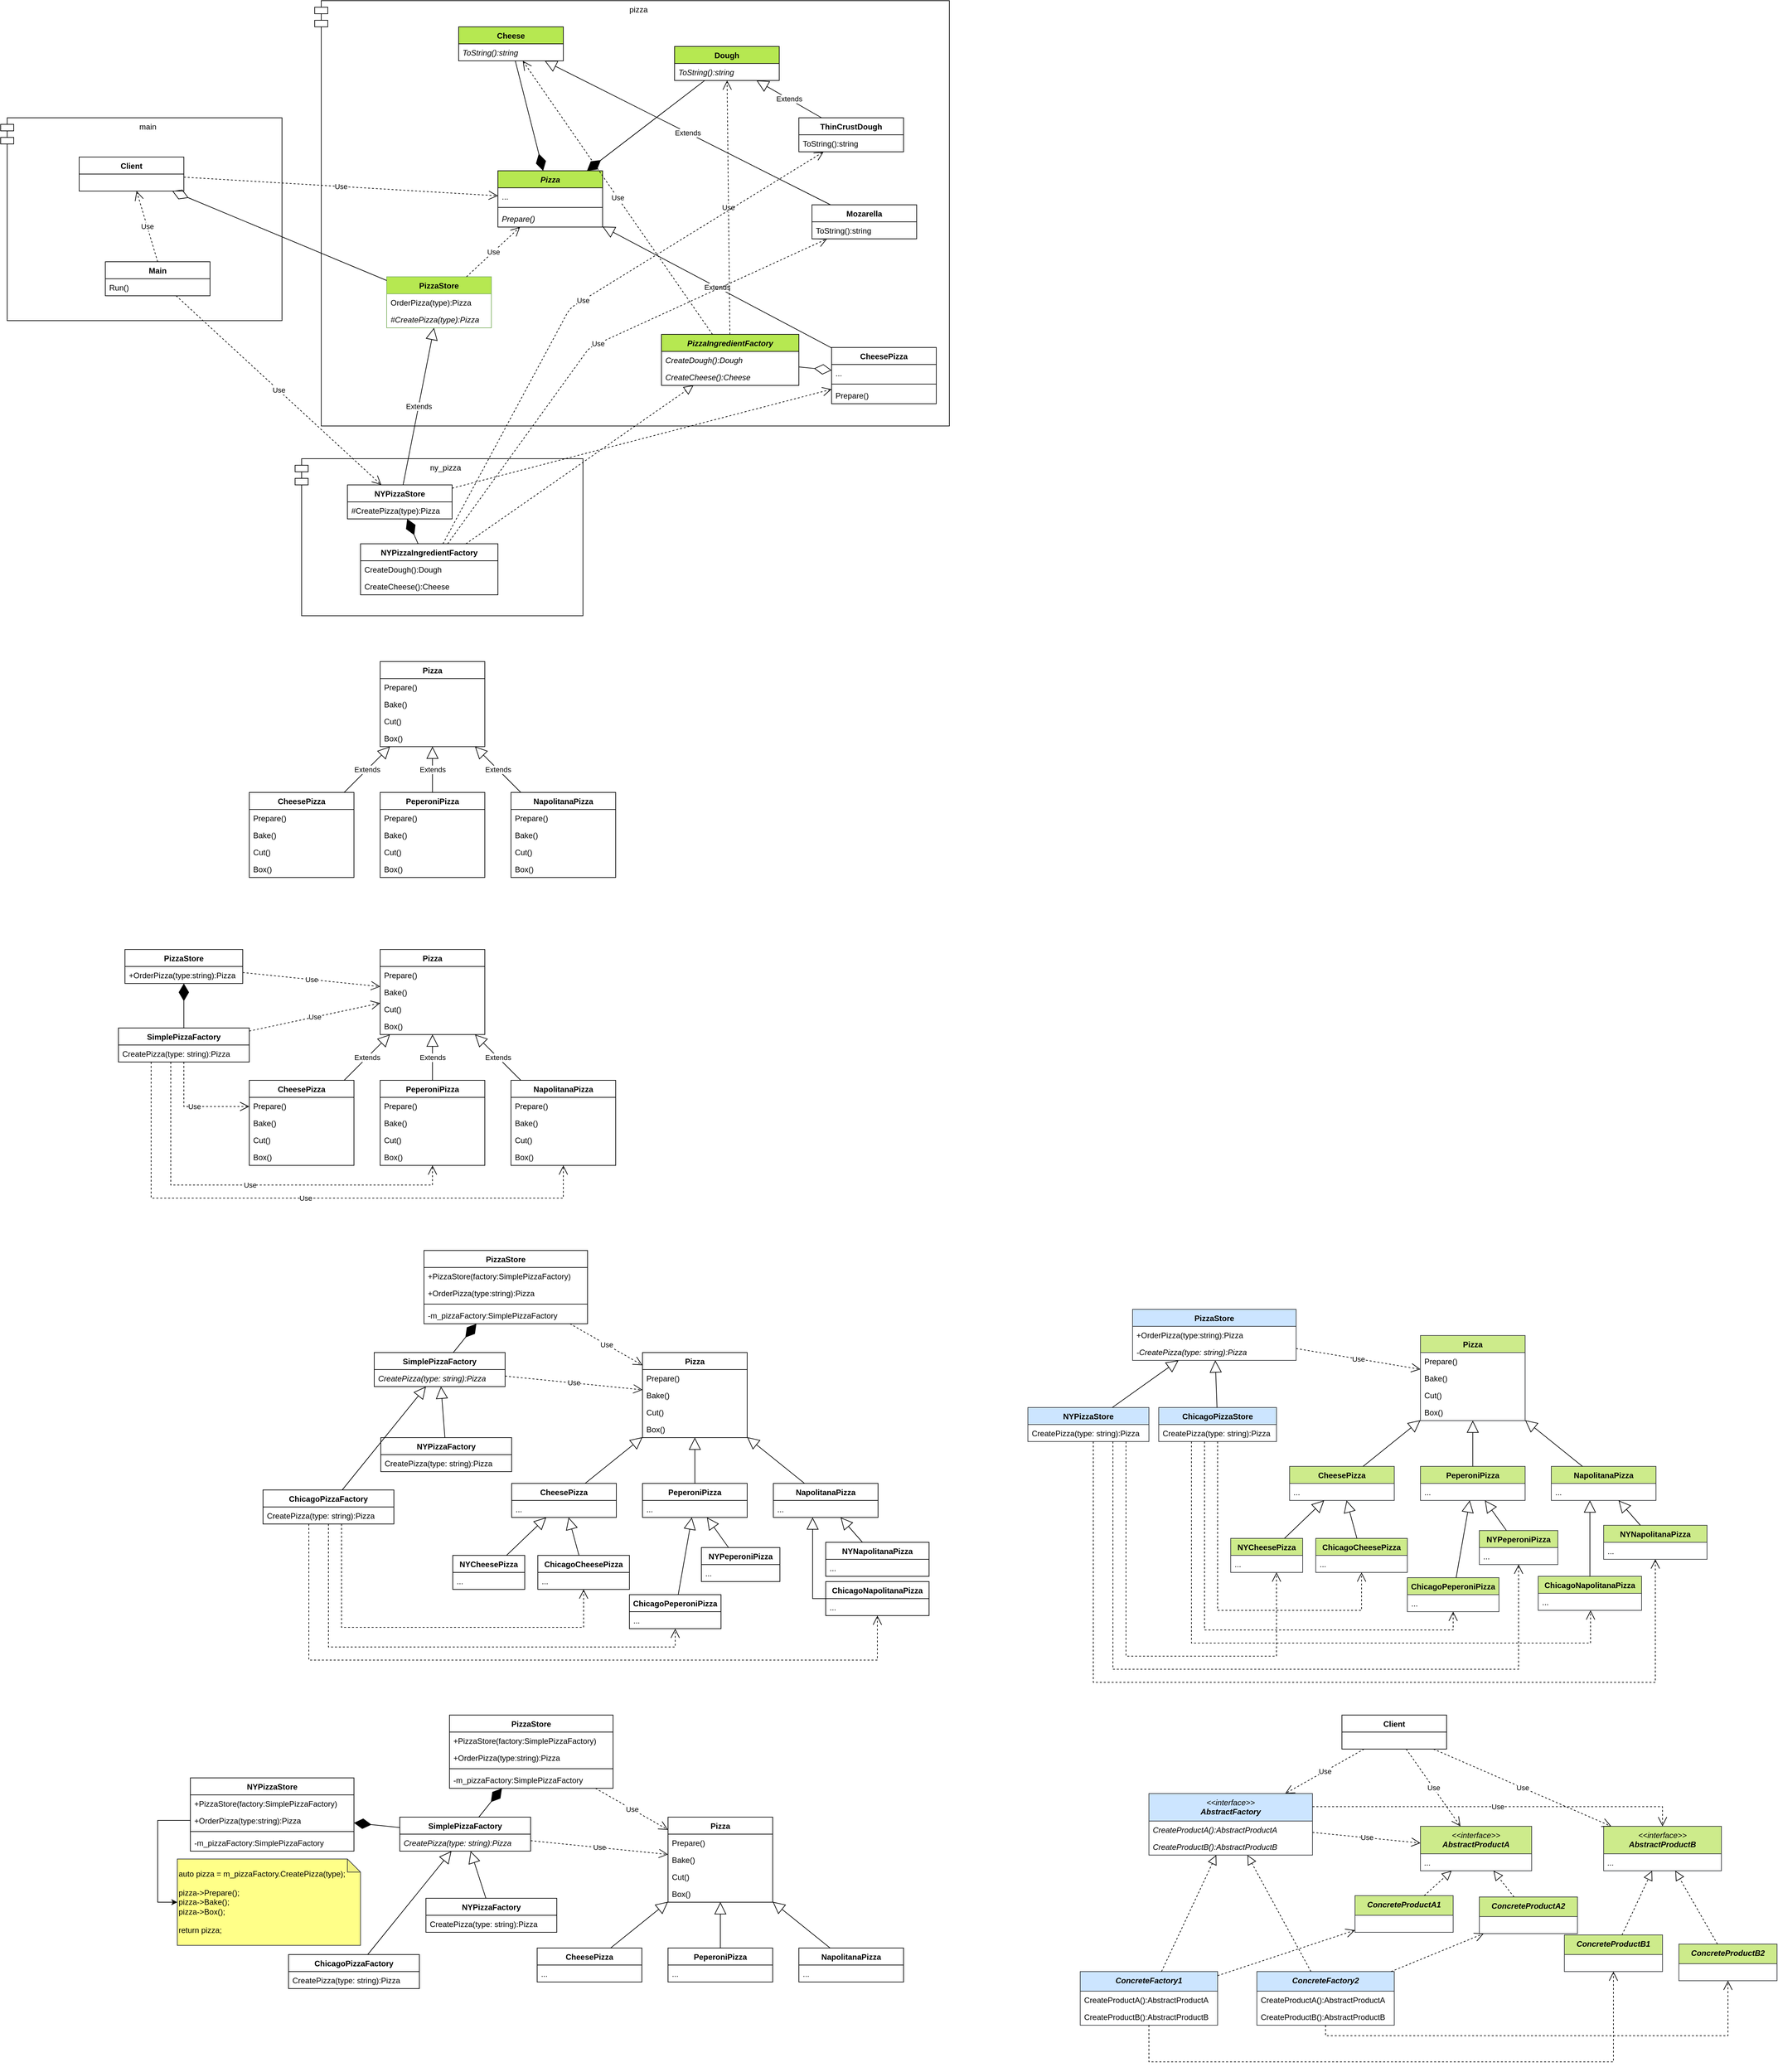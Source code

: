 <mxfile version="24.7.17">
  <diagram id="54ehfs4WmmA7Fh39wg9O" name="Страница 1">
    <mxGraphModel dx="1434" dy="2005" grid="1" gridSize="10" guides="1" tooltips="1" connect="1" arrows="1" fold="1" page="1" pageScale="1" pageWidth="827" pageHeight="1169" math="0" shadow="0">
      <root>
        <mxCell id="0" />
        <mxCell id="1" parent="0" />
        <mxCell id="FVAEuLFO7a_ypMNpvuLz-67" value="main" style="shape=module;align=left;spacingLeft=20;align=center;verticalAlign=top;fillColor=none;" parent="1" vertex="1">
          <mxGeometry x="180" y="49" width="430" height="310" as="geometry" />
        </mxCell>
        <mxCell id="FVAEuLFO7a_ypMNpvuLz-63" value="ny_pizza" style="shape=module;align=left;spacingLeft=20;align=center;verticalAlign=top;fillColor=none;" parent="1" vertex="1">
          <mxGeometry x="630" y="570" width="440" height="240" as="geometry" />
        </mxCell>
        <mxCell id="FVAEuLFO7a_ypMNpvuLz-62" value="pizza" style="shape=module;align=left;spacingLeft=20;align=center;verticalAlign=top;fillColor=none;" parent="1" vertex="1">
          <mxGeometry x="660" y="-130" width="970" height="650" as="geometry" />
        </mxCell>
        <mxCell id="FVAEuLFO7a_ypMNpvuLz-1" value="Client" style="swimlane;fontStyle=1;align=center;verticalAlign=top;childLayout=stackLayout;horizontal=1;startSize=26;horizontalStack=0;resizeParent=1;resizeParentMax=0;resizeLast=0;collapsible=1;marginBottom=0;" parent="1" vertex="1">
          <mxGeometry x="300" y="109" width="160" height="52" as="geometry" />
        </mxCell>
        <mxCell id="FVAEuLFO7a_ypMNpvuLz-5" value="Pizza" style="swimlane;fontStyle=3;align=center;verticalAlign=top;childLayout=stackLayout;horizontal=1;startSize=26;horizontalStack=0;resizeParent=1;resizeParentMax=0;resizeLast=0;collapsible=1;marginBottom=0;fillColor=#B6E851;" parent="1" vertex="1">
          <mxGeometry x="940" y="130" width="160" height="86" as="geometry" />
        </mxCell>
        <mxCell id="FVAEuLFO7a_ypMNpvuLz-6" value="..." style="text;strokeColor=none;fillColor=none;align=left;verticalAlign=top;spacingLeft=4;spacingRight=4;overflow=hidden;rotatable=0;points=[[0,0.5],[1,0.5]];portConstraint=eastwest;" parent="FVAEuLFO7a_ypMNpvuLz-5" vertex="1">
          <mxGeometry y="26" width="160" height="26" as="geometry" />
        </mxCell>
        <mxCell id="FVAEuLFO7a_ypMNpvuLz-7" value="" style="line;strokeWidth=1;fillColor=none;align=left;verticalAlign=middle;spacingTop=-1;spacingLeft=3;spacingRight=3;rotatable=0;labelPosition=right;points=[];portConstraint=eastwest;" parent="FVAEuLFO7a_ypMNpvuLz-5" vertex="1">
          <mxGeometry y="52" width="160" height="8" as="geometry" />
        </mxCell>
        <mxCell id="FVAEuLFO7a_ypMNpvuLz-8" value="Prepare()" style="text;strokeColor=none;fillColor=none;align=left;verticalAlign=top;spacingLeft=4;spacingRight=4;overflow=hidden;rotatable=0;points=[[0,0.5],[1,0.5]];portConstraint=eastwest;fontStyle=2" parent="FVAEuLFO7a_ypMNpvuLz-5" vertex="1">
          <mxGeometry y="60" width="160" height="26" as="geometry" />
        </mxCell>
        <mxCell id="FVAEuLFO7a_ypMNpvuLz-9" value="Use" style="endArrow=open;endSize=12;dashed=1;html=1;" parent="1" source="FVAEuLFO7a_ypMNpvuLz-1" target="FVAEuLFO7a_ypMNpvuLz-5" edge="1">
          <mxGeometry width="160" relative="1" as="geometry">
            <mxPoint x="750" y="460" as="sourcePoint" />
            <mxPoint x="910" y="460" as="targetPoint" />
          </mxGeometry>
        </mxCell>
        <mxCell id="FVAEuLFO7a_ypMNpvuLz-10" value="PizzaStore" style="swimlane;fontStyle=1;align=center;verticalAlign=top;childLayout=stackLayout;horizontal=1;startSize=26;horizontalStack=0;resizeParent=1;resizeParentMax=0;resizeLast=0;collapsible=1;marginBottom=0;strokeColor=#82b366;fillColor=#B6E851;" parent="1" vertex="1">
          <mxGeometry x="770" y="292" width="160" height="78" as="geometry" />
        </mxCell>
        <mxCell id="FVAEuLFO7a_ypMNpvuLz-12" value="OrderPizza(type):Pizza" style="text;strokeColor=none;fillColor=none;align=left;verticalAlign=top;spacingLeft=4;spacingRight=4;overflow=hidden;rotatable=0;points=[[0,0.5],[1,0.5]];portConstraint=eastwest;" parent="FVAEuLFO7a_ypMNpvuLz-10" vertex="1">
          <mxGeometry y="26" width="160" height="26" as="geometry" />
        </mxCell>
        <mxCell id="FVAEuLFO7a_ypMNpvuLz-16" value="#CreatePizza(type):Pizza" style="text;strokeColor=none;fillColor=none;align=left;verticalAlign=top;spacingLeft=4;spacingRight=4;overflow=hidden;rotatable=0;points=[[0,0.5],[1,0.5]];portConstraint=eastwest;fontStyle=2" parent="FVAEuLFO7a_ypMNpvuLz-10" vertex="1">
          <mxGeometry y="52" width="160" height="26" as="geometry" />
        </mxCell>
        <mxCell id="FVAEuLFO7a_ypMNpvuLz-11" value="" style="endArrow=diamondThin;endFill=0;endSize=24;html=1;" parent="1" source="FVAEuLFO7a_ypMNpvuLz-10" target="FVAEuLFO7a_ypMNpvuLz-1" edge="1">
          <mxGeometry width="160" relative="1" as="geometry">
            <mxPoint x="180" y="370" as="sourcePoint" />
            <mxPoint x="340" y="370" as="targetPoint" />
          </mxGeometry>
        </mxCell>
        <mxCell id="FVAEuLFO7a_ypMNpvuLz-13" value="Use" style="endArrow=open;endSize=12;dashed=1;html=1;" parent="1" source="FVAEuLFO7a_ypMNpvuLz-10" target="FVAEuLFO7a_ypMNpvuLz-5" edge="1">
          <mxGeometry width="160" relative="1" as="geometry">
            <mxPoint x="940" y="330" as="sourcePoint" />
            <mxPoint x="1100" y="330" as="targetPoint" />
          </mxGeometry>
        </mxCell>
        <mxCell id="FVAEuLFO7a_ypMNpvuLz-14" value="NYPizzaStore" style="swimlane;fontStyle=1;align=center;verticalAlign=top;childLayout=stackLayout;horizontal=1;startSize=26;horizontalStack=0;resizeParent=1;resizeParentMax=0;resizeLast=0;collapsible=1;marginBottom=0;" parent="1" vertex="1">
          <mxGeometry x="710" y="610" width="160" height="52" as="geometry" />
        </mxCell>
        <mxCell id="FVAEuLFO7a_ypMNpvuLz-17" value="#CreatePizza(type):Pizza" style="text;strokeColor=none;fillColor=none;align=left;verticalAlign=top;spacingLeft=4;spacingRight=4;overflow=hidden;rotatable=0;points=[[0,0.5],[1,0.5]];portConstraint=eastwest;fontStyle=0" parent="FVAEuLFO7a_ypMNpvuLz-14" vertex="1">
          <mxGeometry y="26" width="160" height="26" as="geometry" />
        </mxCell>
        <mxCell id="FVAEuLFO7a_ypMNpvuLz-15" value="Extends" style="endArrow=block;endSize=16;endFill=0;html=1;" parent="1" source="FVAEuLFO7a_ypMNpvuLz-14" target="FVAEuLFO7a_ypMNpvuLz-10" edge="1">
          <mxGeometry width="160" relative="1" as="geometry">
            <mxPoint x="410" y="460" as="sourcePoint" />
            <mxPoint x="570" y="460" as="targetPoint" />
          </mxGeometry>
        </mxCell>
        <mxCell id="FVAEuLFO7a_ypMNpvuLz-18" value="CheesePizza" style="swimlane;fontStyle=1;align=center;verticalAlign=top;childLayout=stackLayout;horizontal=1;startSize=26;horizontalStack=0;resizeParent=1;resizeParentMax=0;resizeLast=0;collapsible=1;marginBottom=0;" parent="1" vertex="1">
          <mxGeometry x="1450" y="400" width="160" height="86" as="geometry" />
        </mxCell>
        <mxCell id="FVAEuLFO7a_ypMNpvuLz-19" value="..." style="text;strokeColor=none;fillColor=none;align=left;verticalAlign=top;spacingLeft=4;spacingRight=4;overflow=hidden;rotatable=0;points=[[0,0.5],[1,0.5]];portConstraint=eastwest;" parent="FVAEuLFO7a_ypMNpvuLz-18" vertex="1">
          <mxGeometry y="26" width="160" height="26" as="geometry" />
        </mxCell>
        <mxCell id="FVAEuLFO7a_ypMNpvuLz-20" value="" style="line;strokeWidth=1;fillColor=none;align=left;verticalAlign=middle;spacingTop=-1;spacingLeft=3;spacingRight=3;rotatable=0;labelPosition=right;points=[];portConstraint=eastwest;" parent="FVAEuLFO7a_ypMNpvuLz-18" vertex="1">
          <mxGeometry y="52" width="160" height="8" as="geometry" />
        </mxCell>
        <mxCell id="FVAEuLFO7a_ypMNpvuLz-21" value="Prepare()" style="text;strokeColor=none;fillColor=none;align=left;verticalAlign=top;spacingLeft=4;spacingRight=4;overflow=hidden;rotatable=0;points=[[0,0.5],[1,0.5]];portConstraint=eastwest;fontStyle=0" parent="FVAEuLFO7a_ypMNpvuLz-18" vertex="1">
          <mxGeometry y="60" width="160" height="26" as="geometry" />
        </mxCell>
        <mxCell id="FVAEuLFO7a_ypMNpvuLz-22" value="Extends" style="endArrow=block;endSize=16;endFill=0;html=1;" parent="1" source="FVAEuLFO7a_ypMNpvuLz-18" target="FVAEuLFO7a_ypMNpvuLz-5" edge="1">
          <mxGeometry width="160" relative="1" as="geometry">
            <mxPoint x="839.216" y="322" as="sourcePoint" />
            <mxPoint x="827.001" y="220" as="targetPoint" />
          </mxGeometry>
        </mxCell>
        <mxCell id="FVAEuLFO7a_ypMNpvuLz-24" value="" style="endArrow=open;endSize=12;dashed=1;html=1;" parent="1" source="FVAEuLFO7a_ypMNpvuLz-14" target="FVAEuLFO7a_ypMNpvuLz-18" edge="1">
          <mxGeometry width="160" relative="1" as="geometry">
            <mxPoint x="880.001" y="654" as="sourcePoint" />
            <mxPoint x="955.905" y="570" as="targetPoint" />
          </mxGeometry>
        </mxCell>
        <mxCell id="FVAEuLFO7a_ypMNpvuLz-25" value="PizzaIngredientFactory" style="swimlane;fontStyle=3;align=center;verticalAlign=top;childLayout=stackLayout;horizontal=1;startSize=26;horizontalStack=0;resizeParent=1;resizeParentMax=0;resizeLast=0;collapsible=1;marginBottom=0;fillColor=#B6E851;" parent="1" vertex="1">
          <mxGeometry x="1190" y="380" width="210" height="78" as="geometry" />
        </mxCell>
        <mxCell id="FVAEuLFO7a_ypMNpvuLz-26" value="CreateDough():Dough" style="text;strokeColor=none;fillColor=none;align=left;verticalAlign=top;spacingLeft=4;spacingRight=4;overflow=hidden;rotatable=0;points=[[0,0.5],[1,0.5]];portConstraint=eastwest;fontStyle=2" parent="FVAEuLFO7a_ypMNpvuLz-25" vertex="1">
          <mxGeometry y="26" width="210" height="26" as="geometry" />
        </mxCell>
        <mxCell id="FVAEuLFO7a_ypMNpvuLz-29" value="CreateCheese():Cheese" style="text;strokeColor=none;fillColor=none;align=left;verticalAlign=top;spacingLeft=4;spacingRight=4;overflow=hidden;rotatable=0;points=[[0,0.5],[1,0.5]];portConstraint=eastwest;fontStyle=2" parent="FVAEuLFO7a_ypMNpvuLz-25" vertex="1">
          <mxGeometry y="52" width="210" height="26" as="geometry" />
        </mxCell>
        <mxCell id="FVAEuLFO7a_ypMNpvuLz-30" value="" style="endArrow=diamondThin;endFill=0;endSize=24;html=1;" parent="1" source="FVAEuLFO7a_ypMNpvuLz-25" target="FVAEuLFO7a_ypMNpvuLz-18" edge="1">
          <mxGeometry width="160" relative="1" as="geometry">
            <mxPoint x="890" y="728" as="sourcePoint" />
            <mxPoint x="1050" y="728" as="targetPoint" />
          </mxGeometry>
        </mxCell>
        <mxCell id="FVAEuLFO7a_ypMNpvuLz-31" value="Cheese" style="swimlane;fontStyle=1;align=center;verticalAlign=top;childLayout=stackLayout;horizontal=1;startSize=26;horizontalStack=0;resizeParent=1;resizeParentMax=0;resizeLast=0;collapsible=1;marginBottom=0;fillColor=#B6E851;" parent="1" vertex="1">
          <mxGeometry x="880" y="-90" width="160" height="52" as="geometry" />
        </mxCell>
        <mxCell id="FVAEuLFO7a_ypMNpvuLz-32" value="ToString():string" style="text;strokeColor=none;fillColor=none;align=left;verticalAlign=top;spacingLeft=4;spacingRight=4;overflow=hidden;rotatable=0;points=[[0,0.5],[1,0.5]];portConstraint=eastwest;fontStyle=2" parent="FVAEuLFO7a_ypMNpvuLz-31" vertex="1">
          <mxGeometry y="26" width="160" height="26" as="geometry" />
        </mxCell>
        <mxCell id="FVAEuLFO7a_ypMNpvuLz-35" value="Mozarella" style="swimlane;fontStyle=1;align=center;verticalAlign=top;childLayout=stackLayout;horizontal=1;startSize=26;horizontalStack=0;resizeParent=1;resizeParentMax=0;resizeLast=0;collapsible=1;marginBottom=0;" parent="1" vertex="1">
          <mxGeometry x="1420" y="182" width="160" height="52" as="geometry" />
        </mxCell>
        <mxCell id="FVAEuLFO7a_ypMNpvuLz-36" value="ToString():string" style="text;strokeColor=none;fillColor=none;align=left;verticalAlign=top;spacingLeft=4;spacingRight=4;overflow=hidden;rotatable=0;points=[[0,0.5],[1,0.5]];portConstraint=eastwest;fontStyle=0" parent="FVAEuLFO7a_ypMNpvuLz-35" vertex="1">
          <mxGeometry y="26" width="160" height="26" as="geometry" />
        </mxCell>
        <mxCell id="FVAEuLFO7a_ypMNpvuLz-37" value="Extends" style="endArrow=block;endSize=16;endFill=0;html=1;" parent="1" source="FVAEuLFO7a_ypMNpvuLz-35" target="FVAEuLFO7a_ypMNpvuLz-31" edge="1">
          <mxGeometry width="160" relative="1" as="geometry">
            <mxPoint x="1679.996" y="532" as="sourcePoint" />
            <mxPoint x="1667.781" y="430" as="targetPoint" />
          </mxGeometry>
        </mxCell>
        <mxCell id="FVAEuLFO7a_ypMNpvuLz-38" value="Dough" style="swimlane;fontStyle=1;align=center;verticalAlign=top;childLayout=stackLayout;horizontal=1;startSize=26;horizontalStack=0;resizeParent=1;resizeParentMax=0;resizeLast=0;collapsible=1;marginBottom=0;fillColor=#B6E851;" parent="1" vertex="1">
          <mxGeometry x="1210" y="-60" width="160" height="52" as="geometry" />
        </mxCell>
        <mxCell id="FVAEuLFO7a_ypMNpvuLz-39" value="ToString():string" style="text;strokeColor=none;fillColor=none;align=left;verticalAlign=top;spacingLeft=4;spacingRight=4;overflow=hidden;rotatable=0;points=[[0,0.5],[1,0.5]];portConstraint=eastwest;fontStyle=2" parent="FVAEuLFO7a_ypMNpvuLz-38" vertex="1">
          <mxGeometry y="26" width="160" height="26" as="geometry" />
        </mxCell>
        <mxCell id="FVAEuLFO7a_ypMNpvuLz-40" value="ThinCrustDough" style="swimlane;fontStyle=1;align=center;verticalAlign=top;childLayout=stackLayout;horizontal=1;startSize=26;horizontalStack=0;resizeParent=1;resizeParentMax=0;resizeLast=0;collapsible=1;marginBottom=0;" parent="1" vertex="1">
          <mxGeometry x="1400" y="49" width="160" height="52" as="geometry" />
        </mxCell>
        <mxCell id="FVAEuLFO7a_ypMNpvuLz-41" value="ToString():string" style="text;strokeColor=none;fillColor=none;align=left;verticalAlign=top;spacingLeft=4;spacingRight=4;overflow=hidden;rotatable=0;points=[[0,0.5],[1,0.5]];portConstraint=eastwest;fontStyle=0" parent="FVAEuLFO7a_ypMNpvuLz-40" vertex="1">
          <mxGeometry y="26" width="160" height="26" as="geometry" />
        </mxCell>
        <mxCell id="FVAEuLFO7a_ypMNpvuLz-42" value="Extends" style="endArrow=block;endSize=16;endFill=0;html=1;" parent="1" source="FVAEuLFO7a_ypMNpvuLz-40" target="FVAEuLFO7a_ypMNpvuLz-38" edge="1">
          <mxGeometry width="160" relative="1" as="geometry">
            <mxPoint x="1879.996" y="532" as="sourcePoint" />
            <mxPoint x="1867.781" y="430" as="targetPoint" />
          </mxGeometry>
        </mxCell>
        <mxCell id="FVAEuLFO7a_ypMNpvuLz-43" value="Use" style="endArrow=open;endSize=12;dashed=1;html=1;" parent="1" source="FVAEuLFO7a_ypMNpvuLz-25" target="FVAEuLFO7a_ypMNpvuLz-31" edge="1">
          <mxGeometry width="160" relative="1" as="geometry">
            <mxPoint x="1490.001" y="474" as="sourcePoint" />
            <mxPoint x="1565.905" y="390" as="targetPoint" />
          </mxGeometry>
        </mxCell>
        <mxCell id="FVAEuLFO7a_ypMNpvuLz-44" value="Use" style="endArrow=open;endSize=12;dashed=1;html=1;" parent="1" source="FVAEuLFO7a_ypMNpvuLz-25" target="FVAEuLFO7a_ypMNpvuLz-38" edge="1">
          <mxGeometry width="160" relative="1" as="geometry">
            <mxPoint x="1490.001" y="474" as="sourcePoint" />
            <mxPoint x="1565.905" y="390" as="targetPoint" />
          </mxGeometry>
        </mxCell>
        <mxCell id="FVAEuLFO7a_ypMNpvuLz-45" value="" style="endArrow=diamondThin;endFill=1;endSize=24;html=1;" parent="1" source="FVAEuLFO7a_ypMNpvuLz-31" target="FVAEuLFO7a_ypMNpvuLz-5" edge="1">
          <mxGeometry width="160" relative="1" as="geometry">
            <mxPoint x="1170" y="150" as="sourcePoint" />
            <mxPoint x="1330" y="150" as="targetPoint" />
          </mxGeometry>
        </mxCell>
        <mxCell id="FVAEuLFO7a_ypMNpvuLz-46" value="" style="endArrow=diamondThin;endFill=1;endSize=24;html=1;" parent="1" source="FVAEuLFO7a_ypMNpvuLz-38" target="FVAEuLFO7a_ypMNpvuLz-5" edge="1">
          <mxGeometry width="160" relative="1" as="geometry">
            <mxPoint x="1170" y="150" as="sourcePoint" />
            <mxPoint x="1330" y="150" as="targetPoint" />
          </mxGeometry>
        </mxCell>
        <mxCell id="FVAEuLFO7a_ypMNpvuLz-47" value="NYPizzaIngredientFactory" style="swimlane;fontStyle=1;align=center;verticalAlign=top;childLayout=stackLayout;horizontal=1;startSize=26;horizontalStack=0;resizeParent=1;resizeParentMax=0;resizeLast=0;collapsible=1;marginBottom=0;" parent="1" vertex="1">
          <mxGeometry x="730" y="700" width="210" height="78" as="geometry" />
        </mxCell>
        <mxCell id="FVAEuLFO7a_ypMNpvuLz-48" value="CreateDough():Dough" style="text;strokeColor=none;fillColor=none;align=left;verticalAlign=top;spacingLeft=4;spacingRight=4;overflow=hidden;rotatable=0;points=[[0,0.5],[1,0.5]];portConstraint=eastwest;fontStyle=0" parent="FVAEuLFO7a_ypMNpvuLz-47" vertex="1">
          <mxGeometry y="26" width="210" height="26" as="geometry" />
        </mxCell>
        <mxCell id="FVAEuLFO7a_ypMNpvuLz-49" value="CreateCheese():Cheese" style="text;strokeColor=none;fillColor=none;align=left;verticalAlign=top;spacingLeft=4;spacingRight=4;overflow=hidden;rotatable=0;points=[[0,0.5],[1,0.5]];portConstraint=eastwest;fontStyle=0" parent="FVAEuLFO7a_ypMNpvuLz-47" vertex="1">
          <mxGeometry y="52" width="210" height="26" as="geometry" />
        </mxCell>
        <mxCell id="FVAEuLFO7a_ypMNpvuLz-50" value="" style="endArrow=diamondThin;endFill=1;endSize=24;html=1;" parent="1" source="FVAEuLFO7a_ypMNpvuLz-47" target="FVAEuLFO7a_ypMNpvuLz-14" edge="1">
          <mxGeometry width="160" relative="1" as="geometry">
            <mxPoint x="950" y="830" as="sourcePoint" />
            <mxPoint x="1110" y="830" as="targetPoint" />
          </mxGeometry>
        </mxCell>
        <mxCell id="FVAEuLFO7a_ypMNpvuLz-51" value="" style="endArrow=block;dashed=1;endFill=0;endSize=12;html=1;" parent="1" source="FVAEuLFO7a_ypMNpvuLz-47" target="FVAEuLFO7a_ypMNpvuLz-25" edge="1">
          <mxGeometry width="160" relative="1" as="geometry">
            <mxPoint x="1400" y="660" as="sourcePoint" />
            <mxPoint x="1560" y="660" as="targetPoint" />
          </mxGeometry>
        </mxCell>
        <mxCell id="FVAEuLFO7a_ypMNpvuLz-52" value="Use" style="endArrow=open;endSize=12;dashed=1;html=1;" parent="1" source="FVAEuLFO7a_ypMNpvuLz-47" target="FVAEuLFO7a_ypMNpvuLz-35" edge="1">
          <mxGeometry width="160" relative="1" as="geometry">
            <mxPoint x="1540" y="600" as="sourcePoint" />
            <mxPoint x="1700" y="600" as="targetPoint" />
            <Array as="points">
              <mxPoint x="1080" y="400" />
            </Array>
          </mxGeometry>
        </mxCell>
        <mxCell id="FVAEuLFO7a_ypMNpvuLz-53" value="Use" style="endArrow=open;endSize=12;dashed=1;html=1;" parent="1" source="FVAEuLFO7a_ypMNpvuLz-47" target="FVAEuLFO7a_ypMNpvuLz-40" edge="1">
          <mxGeometry width="160" relative="1" as="geometry">
            <mxPoint x="1540" y="600" as="sourcePoint" />
            <mxPoint x="1700" y="600" as="targetPoint" />
            <Array as="points">
              <mxPoint x="1050" y="340" />
            </Array>
          </mxGeometry>
        </mxCell>
        <mxCell id="FVAEuLFO7a_ypMNpvuLz-54" value="Main" style="swimlane;fontStyle=1;align=center;verticalAlign=top;childLayout=stackLayout;horizontal=1;startSize=26;horizontalStack=0;resizeParent=1;resizeParentMax=0;resizeLast=0;collapsible=1;marginBottom=0;" parent="1" vertex="1">
          <mxGeometry x="340" y="269" width="160" height="52" as="geometry" />
        </mxCell>
        <mxCell id="FVAEuLFO7a_ypMNpvuLz-55" value="Run()" style="text;strokeColor=none;fillColor=none;align=left;verticalAlign=top;spacingLeft=4;spacingRight=4;overflow=hidden;rotatable=0;points=[[0,0.5],[1,0.5]];portConstraint=eastwest;" parent="FVAEuLFO7a_ypMNpvuLz-54" vertex="1">
          <mxGeometry y="26" width="160" height="26" as="geometry" />
        </mxCell>
        <mxCell id="FVAEuLFO7a_ypMNpvuLz-58" value="Use" style="endArrow=open;endSize=12;dashed=1;html=1;" parent="1" source="FVAEuLFO7a_ypMNpvuLz-54" target="FVAEuLFO7a_ypMNpvuLz-14" edge="1">
          <mxGeometry width="160" relative="1" as="geometry">
            <mxPoint x="690" y="650" as="sourcePoint" />
            <mxPoint x="850" y="650" as="targetPoint" />
          </mxGeometry>
        </mxCell>
        <mxCell id="FVAEuLFO7a_ypMNpvuLz-59" value="Use" style="endArrow=open;endSize=12;dashed=1;html=1;exitX=0.5;exitY=0;exitDx=0;exitDy=0;" parent="1" source="FVAEuLFO7a_ypMNpvuLz-54" target="FVAEuLFO7a_ypMNpvuLz-1" edge="1">
          <mxGeometry width="160" relative="1" as="geometry">
            <mxPoint x="830" y="659" as="sourcePoint" />
            <mxPoint x="990" y="659" as="targetPoint" />
          </mxGeometry>
        </mxCell>
        <mxCell id="UU0sZhIWcim_oZCdf1n3-1" value="Pizza" style="swimlane;fontStyle=1;align=center;verticalAlign=top;childLayout=stackLayout;horizontal=1;startSize=26;horizontalStack=0;resizeParent=1;resizeParentMax=0;resizeLast=0;collapsible=1;marginBottom=0;whiteSpace=wrap;html=1;" parent="1" vertex="1">
          <mxGeometry x="760" y="880" width="160" height="130" as="geometry" />
        </mxCell>
        <mxCell id="UU0sZhIWcim_oZCdf1n3-2" value="Prepare()" style="text;strokeColor=none;fillColor=none;align=left;verticalAlign=top;spacingLeft=4;spacingRight=4;overflow=hidden;rotatable=0;points=[[0,0.5],[1,0.5]];portConstraint=eastwest;whiteSpace=wrap;html=1;fontStyle=0" parent="UU0sZhIWcim_oZCdf1n3-1" vertex="1">
          <mxGeometry y="26" width="160" height="26" as="geometry" />
        </mxCell>
        <mxCell id="snfxcWBiUGc1tTe4uRyw-2" value="Bake()" style="text;strokeColor=none;fillColor=none;align=left;verticalAlign=top;spacingLeft=4;spacingRight=4;overflow=hidden;rotatable=0;points=[[0,0.5],[1,0.5]];portConstraint=eastwest;whiteSpace=wrap;html=1;fontStyle=0" vertex="1" parent="UU0sZhIWcim_oZCdf1n3-1">
          <mxGeometry y="52" width="160" height="26" as="geometry" />
        </mxCell>
        <mxCell id="snfxcWBiUGc1tTe4uRyw-1" value="Cut()" style="text;strokeColor=none;fillColor=none;align=left;verticalAlign=top;spacingLeft=4;spacingRight=4;overflow=hidden;rotatable=0;points=[[0,0.5],[1,0.5]];portConstraint=eastwest;whiteSpace=wrap;html=1;fontStyle=0" vertex="1" parent="UU0sZhIWcim_oZCdf1n3-1">
          <mxGeometry y="78" width="160" height="26" as="geometry" />
        </mxCell>
        <mxCell id="snfxcWBiUGc1tTe4uRyw-3" value="Box()" style="text;strokeColor=none;fillColor=none;align=left;verticalAlign=top;spacingLeft=4;spacingRight=4;overflow=hidden;rotatable=0;points=[[0,0.5],[1,0.5]];portConstraint=eastwest;whiteSpace=wrap;html=1;fontStyle=0" vertex="1" parent="UU0sZhIWcim_oZCdf1n3-1">
          <mxGeometry y="104" width="160" height="26" as="geometry" />
        </mxCell>
        <mxCell id="snfxcWBiUGc1tTe4uRyw-4" value="CheesePizza" style="swimlane;fontStyle=1;align=center;verticalAlign=top;childLayout=stackLayout;horizontal=1;startSize=26;horizontalStack=0;resizeParent=1;resizeParentMax=0;resizeLast=0;collapsible=1;marginBottom=0;whiteSpace=wrap;html=1;" vertex="1" parent="1">
          <mxGeometry x="560" y="1080" width="160" height="130" as="geometry" />
        </mxCell>
        <mxCell id="snfxcWBiUGc1tTe4uRyw-5" value="Prepare()" style="text;strokeColor=none;fillColor=none;align=left;verticalAlign=top;spacingLeft=4;spacingRight=4;overflow=hidden;rotatable=0;points=[[0,0.5],[1,0.5]];portConstraint=eastwest;whiteSpace=wrap;html=1;fontStyle=0" vertex="1" parent="snfxcWBiUGc1tTe4uRyw-4">
          <mxGeometry y="26" width="160" height="26" as="geometry" />
        </mxCell>
        <mxCell id="snfxcWBiUGc1tTe4uRyw-6" value="Bake()" style="text;strokeColor=none;fillColor=none;align=left;verticalAlign=top;spacingLeft=4;spacingRight=4;overflow=hidden;rotatable=0;points=[[0,0.5],[1,0.5]];portConstraint=eastwest;whiteSpace=wrap;html=1;fontStyle=0" vertex="1" parent="snfxcWBiUGc1tTe4uRyw-4">
          <mxGeometry y="52" width="160" height="26" as="geometry" />
        </mxCell>
        <mxCell id="snfxcWBiUGc1tTe4uRyw-7" value="Cut()" style="text;strokeColor=none;fillColor=none;align=left;verticalAlign=top;spacingLeft=4;spacingRight=4;overflow=hidden;rotatable=0;points=[[0,0.5],[1,0.5]];portConstraint=eastwest;whiteSpace=wrap;html=1;fontStyle=0" vertex="1" parent="snfxcWBiUGc1tTe4uRyw-4">
          <mxGeometry y="78" width="160" height="26" as="geometry" />
        </mxCell>
        <mxCell id="snfxcWBiUGc1tTe4uRyw-8" value="Box()" style="text;strokeColor=none;fillColor=none;align=left;verticalAlign=top;spacingLeft=4;spacingRight=4;overflow=hidden;rotatable=0;points=[[0,0.5],[1,0.5]];portConstraint=eastwest;whiteSpace=wrap;html=1;fontStyle=0" vertex="1" parent="snfxcWBiUGc1tTe4uRyw-4">
          <mxGeometry y="104" width="160" height="26" as="geometry" />
        </mxCell>
        <mxCell id="snfxcWBiUGc1tTe4uRyw-9" value="Extends" style="endArrow=block;endSize=16;endFill=0;html=1;rounded=0;" edge="1" parent="1" source="snfxcWBiUGc1tTe4uRyw-4" target="UU0sZhIWcim_oZCdf1n3-1">
          <mxGeometry width="160" relative="1" as="geometry">
            <mxPoint x="670" y="1030" as="sourcePoint" />
            <mxPoint x="830" y="1030" as="targetPoint" />
          </mxGeometry>
        </mxCell>
        <mxCell id="snfxcWBiUGc1tTe4uRyw-10" value="PeperoniPizza" style="swimlane;fontStyle=1;align=center;verticalAlign=top;childLayout=stackLayout;horizontal=1;startSize=26;horizontalStack=0;resizeParent=1;resizeParentMax=0;resizeLast=0;collapsible=1;marginBottom=0;whiteSpace=wrap;html=1;" vertex="1" parent="1">
          <mxGeometry x="760" y="1080" width="160" height="130" as="geometry" />
        </mxCell>
        <mxCell id="snfxcWBiUGc1tTe4uRyw-11" value="Prepare()" style="text;strokeColor=none;fillColor=none;align=left;verticalAlign=top;spacingLeft=4;spacingRight=4;overflow=hidden;rotatable=0;points=[[0,0.5],[1,0.5]];portConstraint=eastwest;whiteSpace=wrap;html=1;fontStyle=0" vertex="1" parent="snfxcWBiUGc1tTe4uRyw-10">
          <mxGeometry y="26" width="160" height="26" as="geometry" />
        </mxCell>
        <mxCell id="snfxcWBiUGc1tTe4uRyw-12" value="Bake()" style="text;strokeColor=none;fillColor=none;align=left;verticalAlign=top;spacingLeft=4;spacingRight=4;overflow=hidden;rotatable=0;points=[[0,0.5],[1,0.5]];portConstraint=eastwest;whiteSpace=wrap;html=1;fontStyle=0" vertex="1" parent="snfxcWBiUGc1tTe4uRyw-10">
          <mxGeometry y="52" width="160" height="26" as="geometry" />
        </mxCell>
        <mxCell id="snfxcWBiUGc1tTe4uRyw-13" value="Cut()" style="text;strokeColor=none;fillColor=none;align=left;verticalAlign=top;spacingLeft=4;spacingRight=4;overflow=hidden;rotatable=0;points=[[0,0.5],[1,0.5]];portConstraint=eastwest;whiteSpace=wrap;html=1;fontStyle=0" vertex="1" parent="snfxcWBiUGc1tTe4uRyw-10">
          <mxGeometry y="78" width="160" height="26" as="geometry" />
        </mxCell>
        <mxCell id="snfxcWBiUGc1tTe4uRyw-14" value="Box()" style="text;strokeColor=none;fillColor=none;align=left;verticalAlign=top;spacingLeft=4;spacingRight=4;overflow=hidden;rotatable=0;points=[[0,0.5],[1,0.5]];portConstraint=eastwest;whiteSpace=wrap;html=1;fontStyle=0" vertex="1" parent="snfxcWBiUGc1tTe4uRyw-10">
          <mxGeometry y="104" width="160" height="26" as="geometry" />
        </mxCell>
        <mxCell id="snfxcWBiUGc1tTe4uRyw-15" value="Extends" style="endArrow=block;endSize=16;endFill=0;html=1;rounded=0;" edge="1" parent="1" source="snfxcWBiUGc1tTe4uRyw-10" target="UU0sZhIWcim_oZCdf1n3-1">
          <mxGeometry width="160" relative="1" as="geometry">
            <mxPoint x="670" y="1030" as="sourcePoint" />
            <mxPoint x="830" y="1030" as="targetPoint" />
          </mxGeometry>
        </mxCell>
        <mxCell id="snfxcWBiUGc1tTe4uRyw-16" value="NapolitanaPizza" style="swimlane;fontStyle=1;align=center;verticalAlign=top;childLayout=stackLayout;horizontal=1;startSize=26;horizontalStack=0;resizeParent=1;resizeParentMax=0;resizeLast=0;collapsible=1;marginBottom=0;whiteSpace=wrap;html=1;" vertex="1" parent="1">
          <mxGeometry x="960" y="1080" width="160" height="130" as="geometry" />
        </mxCell>
        <mxCell id="snfxcWBiUGc1tTe4uRyw-17" value="Prepare()" style="text;strokeColor=none;fillColor=none;align=left;verticalAlign=top;spacingLeft=4;spacingRight=4;overflow=hidden;rotatable=0;points=[[0,0.5],[1,0.5]];portConstraint=eastwest;whiteSpace=wrap;html=1;fontStyle=0" vertex="1" parent="snfxcWBiUGc1tTe4uRyw-16">
          <mxGeometry y="26" width="160" height="26" as="geometry" />
        </mxCell>
        <mxCell id="snfxcWBiUGc1tTe4uRyw-18" value="Bake()" style="text;strokeColor=none;fillColor=none;align=left;verticalAlign=top;spacingLeft=4;spacingRight=4;overflow=hidden;rotatable=0;points=[[0,0.5],[1,0.5]];portConstraint=eastwest;whiteSpace=wrap;html=1;fontStyle=0" vertex="1" parent="snfxcWBiUGc1tTe4uRyw-16">
          <mxGeometry y="52" width="160" height="26" as="geometry" />
        </mxCell>
        <mxCell id="snfxcWBiUGc1tTe4uRyw-19" value="Cut()" style="text;strokeColor=none;fillColor=none;align=left;verticalAlign=top;spacingLeft=4;spacingRight=4;overflow=hidden;rotatable=0;points=[[0,0.5],[1,0.5]];portConstraint=eastwest;whiteSpace=wrap;html=1;fontStyle=0" vertex="1" parent="snfxcWBiUGc1tTe4uRyw-16">
          <mxGeometry y="78" width="160" height="26" as="geometry" />
        </mxCell>
        <mxCell id="snfxcWBiUGc1tTe4uRyw-20" value="Box()" style="text;strokeColor=none;fillColor=none;align=left;verticalAlign=top;spacingLeft=4;spacingRight=4;overflow=hidden;rotatable=0;points=[[0,0.5],[1,0.5]];portConstraint=eastwest;whiteSpace=wrap;html=1;fontStyle=0" vertex="1" parent="snfxcWBiUGc1tTe4uRyw-16">
          <mxGeometry y="104" width="160" height="26" as="geometry" />
        </mxCell>
        <mxCell id="snfxcWBiUGc1tTe4uRyw-21" value="Extends" style="endArrow=block;endSize=16;endFill=0;html=1;rounded=0;" edge="1" parent="1" source="snfxcWBiUGc1tTe4uRyw-16" target="UU0sZhIWcim_oZCdf1n3-1">
          <mxGeometry width="160" relative="1" as="geometry">
            <mxPoint x="670" y="1030" as="sourcePoint" />
            <mxPoint x="830" y="1030" as="targetPoint" />
          </mxGeometry>
        </mxCell>
        <mxCell id="snfxcWBiUGc1tTe4uRyw-22" value="Pizza" style="swimlane;fontStyle=1;align=center;verticalAlign=top;childLayout=stackLayout;horizontal=1;startSize=26;horizontalStack=0;resizeParent=1;resizeParentMax=0;resizeLast=0;collapsible=1;marginBottom=0;whiteSpace=wrap;html=1;" vertex="1" parent="1">
          <mxGeometry x="760" y="1320" width="160" height="130" as="geometry" />
        </mxCell>
        <mxCell id="snfxcWBiUGc1tTe4uRyw-23" value="Prepare()" style="text;strokeColor=none;fillColor=none;align=left;verticalAlign=top;spacingLeft=4;spacingRight=4;overflow=hidden;rotatable=0;points=[[0,0.5],[1,0.5]];portConstraint=eastwest;whiteSpace=wrap;html=1;fontStyle=0" vertex="1" parent="snfxcWBiUGc1tTe4uRyw-22">
          <mxGeometry y="26" width="160" height="26" as="geometry" />
        </mxCell>
        <mxCell id="snfxcWBiUGc1tTe4uRyw-24" value="Bake()" style="text;strokeColor=none;fillColor=none;align=left;verticalAlign=top;spacingLeft=4;spacingRight=4;overflow=hidden;rotatable=0;points=[[0,0.5],[1,0.5]];portConstraint=eastwest;whiteSpace=wrap;html=1;fontStyle=0" vertex="1" parent="snfxcWBiUGc1tTe4uRyw-22">
          <mxGeometry y="52" width="160" height="26" as="geometry" />
        </mxCell>
        <mxCell id="snfxcWBiUGc1tTe4uRyw-25" value="Cut()" style="text;strokeColor=none;fillColor=none;align=left;verticalAlign=top;spacingLeft=4;spacingRight=4;overflow=hidden;rotatable=0;points=[[0,0.5],[1,0.5]];portConstraint=eastwest;whiteSpace=wrap;html=1;fontStyle=0" vertex="1" parent="snfxcWBiUGc1tTe4uRyw-22">
          <mxGeometry y="78" width="160" height="26" as="geometry" />
        </mxCell>
        <mxCell id="snfxcWBiUGc1tTe4uRyw-26" value="Box()" style="text;strokeColor=none;fillColor=none;align=left;verticalAlign=top;spacingLeft=4;spacingRight=4;overflow=hidden;rotatable=0;points=[[0,0.5],[1,0.5]];portConstraint=eastwest;whiteSpace=wrap;html=1;fontStyle=0" vertex="1" parent="snfxcWBiUGc1tTe4uRyw-22">
          <mxGeometry y="104" width="160" height="26" as="geometry" />
        </mxCell>
        <mxCell id="snfxcWBiUGc1tTe4uRyw-27" value="CheesePizza" style="swimlane;fontStyle=1;align=center;verticalAlign=top;childLayout=stackLayout;horizontal=1;startSize=26;horizontalStack=0;resizeParent=1;resizeParentMax=0;resizeLast=0;collapsible=1;marginBottom=0;whiteSpace=wrap;html=1;" vertex="1" parent="1">
          <mxGeometry x="560" y="1520" width="160" height="130" as="geometry" />
        </mxCell>
        <mxCell id="snfxcWBiUGc1tTe4uRyw-28" value="Prepare()" style="text;strokeColor=none;fillColor=none;align=left;verticalAlign=top;spacingLeft=4;spacingRight=4;overflow=hidden;rotatable=0;points=[[0,0.5],[1,0.5]];portConstraint=eastwest;whiteSpace=wrap;html=1;fontStyle=0" vertex="1" parent="snfxcWBiUGc1tTe4uRyw-27">
          <mxGeometry y="26" width="160" height="26" as="geometry" />
        </mxCell>
        <mxCell id="snfxcWBiUGc1tTe4uRyw-29" value="Bake()" style="text;strokeColor=none;fillColor=none;align=left;verticalAlign=top;spacingLeft=4;spacingRight=4;overflow=hidden;rotatable=0;points=[[0,0.5],[1,0.5]];portConstraint=eastwest;whiteSpace=wrap;html=1;fontStyle=0" vertex="1" parent="snfxcWBiUGc1tTe4uRyw-27">
          <mxGeometry y="52" width="160" height="26" as="geometry" />
        </mxCell>
        <mxCell id="snfxcWBiUGc1tTe4uRyw-30" value="Cut()" style="text;strokeColor=none;fillColor=none;align=left;verticalAlign=top;spacingLeft=4;spacingRight=4;overflow=hidden;rotatable=0;points=[[0,0.5],[1,0.5]];portConstraint=eastwest;whiteSpace=wrap;html=1;fontStyle=0" vertex="1" parent="snfxcWBiUGc1tTe4uRyw-27">
          <mxGeometry y="78" width="160" height="26" as="geometry" />
        </mxCell>
        <mxCell id="snfxcWBiUGc1tTe4uRyw-31" value="Box()" style="text;strokeColor=none;fillColor=none;align=left;verticalAlign=top;spacingLeft=4;spacingRight=4;overflow=hidden;rotatable=0;points=[[0,0.5],[1,0.5]];portConstraint=eastwest;whiteSpace=wrap;html=1;fontStyle=0" vertex="1" parent="snfxcWBiUGc1tTe4uRyw-27">
          <mxGeometry y="104" width="160" height="26" as="geometry" />
        </mxCell>
        <mxCell id="snfxcWBiUGc1tTe4uRyw-32" value="Extends" style="endArrow=block;endSize=16;endFill=0;html=1;rounded=0;" edge="1" source="snfxcWBiUGc1tTe4uRyw-27" target="snfxcWBiUGc1tTe4uRyw-22" parent="1">
          <mxGeometry width="160" relative="1" as="geometry">
            <mxPoint x="670" y="1470" as="sourcePoint" />
            <mxPoint x="830" y="1470" as="targetPoint" />
          </mxGeometry>
        </mxCell>
        <mxCell id="snfxcWBiUGc1tTe4uRyw-33" value="PeperoniPizza" style="swimlane;fontStyle=1;align=center;verticalAlign=top;childLayout=stackLayout;horizontal=1;startSize=26;horizontalStack=0;resizeParent=1;resizeParentMax=0;resizeLast=0;collapsible=1;marginBottom=0;whiteSpace=wrap;html=1;" vertex="1" parent="1">
          <mxGeometry x="760" y="1520" width="160" height="130" as="geometry" />
        </mxCell>
        <mxCell id="snfxcWBiUGc1tTe4uRyw-34" value="Prepare()" style="text;strokeColor=none;fillColor=none;align=left;verticalAlign=top;spacingLeft=4;spacingRight=4;overflow=hidden;rotatable=0;points=[[0,0.5],[1,0.5]];portConstraint=eastwest;whiteSpace=wrap;html=1;fontStyle=0" vertex="1" parent="snfxcWBiUGc1tTe4uRyw-33">
          <mxGeometry y="26" width="160" height="26" as="geometry" />
        </mxCell>
        <mxCell id="snfxcWBiUGc1tTe4uRyw-35" value="Bake()" style="text;strokeColor=none;fillColor=none;align=left;verticalAlign=top;spacingLeft=4;spacingRight=4;overflow=hidden;rotatable=0;points=[[0,0.5],[1,0.5]];portConstraint=eastwest;whiteSpace=wrap;html=1;fontStyle=0" vertex="1" parent="snfxcWBiUGc1tTe4uRyw-33">
          <mxGeometry y="52" width="160" height="26" as="geometry" />
        </mxCell>
        <mxCell id="snfxcWBiUGc1tTe4uRyw-36" value="Cut()" style="text;strokeColor=none;fillColor=none;align=left;verticalAlign=top;spacingLeft=4;spacingRight=4;overflow=hidden;rotatable=0;points=[[0,0.5],[1,0.5]];portConstraint=eastwest;whiteSpace=wrap;html=1;fontStyle=0" vertex="1" parent="snfxcWBiUGc1tTe4uRyw-33">
          <mxGeometry y="78" width="160" height="26" as="geometry" />
        </mxCell>
        <mxCell id="snfxcWBiUGc1tTe4uRyw-37" value="Box()" style="text;strokeColor=none;fillColor=none;align=left;verticalAlign=top;spacingLeft=4;spacingRight=4;overflow=hidden;rotatable=0;points=[[0,0.5],[1,0.5]];portConstraint=eastwest;whiteSpace=wrap;html=1;fontStyle=0" vertex="1" parent="snfxcWBiUGc1tTe4uRyw-33">
          <mxGeometry y="104" width="160" height="26" as="geometry" />
        </mxCell>
        <mxCell id="snfxcWBiUGc1tTe4uRyw-38" value="Extends" style="endArrow=block;endSize=16;endFill=0;html=1;rounded=0;" edge="1" source="snfxcWBiUGc1tTe4uRyw-33" target="snfxcWBiUGc1tTe4uRyw-22" parent="1">
          <mxGeometry width="160" relative="1" as="geometry">
            <mxPoint x="670" y="1470" as="sourcePoint" />
            <mxPoint x="830" y="1470" as="targetPoint" />
          </mxGeometry>
        </mxCell>
        <mxCell id="snfxcWBiUGc1tTe4uRyw-39" value="NapolitanaPizza" style="swimlane;fontStyle=1;align=center;verticalAlign=top;childLayout=stackLayout;horizontal=1;startSize=26;horizontalStack=0;resizeParent=1;resizeParentMax=0;resizeLast=0;collapsible=1;marginBottom=0;whiteSpace=wrap;html=1;" vertex="1" parent="1">
          <mxGeometry x="960" y="1520" width="160" height="130" as="geometry" />
        </mxCell>
        <mxCell id="snfxcWBiUGc1tTe4uRyw-40" value="Prepare()" style="text;strokeColor=none;fillColor=none;align=left;verticalAlign=top;spacingLeft=4;spacingRight=4;overflow=hidden;rotatable=0;points=[[0,0.5],[1,0.5]];portConstraint=eastwest;whiteSpace=wrap;html=1;fontStyle=0" vertex="1" parent="snfxcWBiUGc1tTe4uRyw-39">
          <mxGeometry y="26" width="160" height="26" as="geometry" />
        </mxCell>
        <mxCell id="snfxcWBiUGc1tTe4uRyw-41" value="Bake()" style="text;strokeColor=none;fillColor=none;align=left;verticalAlign=top;spacingLeft=4;spacingRight=4;overflow=hidden;rotatable=0;points=[[0,0.5],[1,0.5]];portConstraint=eastwest;whiteSpace=wrap;html=1;fontStyle=0" vertex="1" parent="snfxcWBiUGc1tTe4uRyw-39">
          <mxGeometry y="52" width="160" height="26" as="geometry" />
        </mxCell>
        <mxCell id="snfxcWBiUGc1tTe4uRyw-42" value="Cut()" style="text;strokeColor=none;fillColor=none;align=left;verticalAlign=top;spacingLeft=4;spacingRight=4;overflow=hidden;rotatable=0;points=[[0,0.5],[1,0.5]];portConstraint=eastwest;whiteSpace=wrap;html=1;fontStyle=0" vertex="1" parent="snfxcWBiUGc1tTe4uRyw-39">
          <mxGeometry y="78" width="160" height="26" as="geometry" />
        </mxCell>
        <mxCell id="snfxcWBiUGc1tTe4uRyw-43" value="Box()" style="text;strokeColor=none;fillColor=none;align=left;verticalAlign=top;spacingLeft=4;spacingRight=4;overflow=hidden;rotatable=0;points=[[0,0.5],[1,0.5]];portConstraint=eastwest;whiteSpace=wrap;html=1;fontStyle=0" vertex="1" parent="snfxcWBiUGc1tTe4uRyw-39">
          <mxGeometry y="104" width="160" height="26" as="geometry" />
        </mxCell>
        <mxCell id="snfxcWBiUGc1tTe4uRyw-44" value="Extends" style="endArrow=block;endSize=16;endFill=0;html=1;rounded=0;" edge="1" source="snfxcWBiUGc1tTe4uRyw-39" target="snfxcWBiUGc1tTe4uRyw-22" parent="1">
          <mxGeometry width="160" relative="1" as="geometry">
            <mxPoint x="670" y="1470" as="sourcePoint" />
            <mxPoint x="830" y="1470" as="targetPoint" />
          </mxGeometry>
        </mxCell>
        <mxCell id="snfxcWBiUGc1tTe4uRyw-45" value="SimplePizzaFactory" style="swimlane;fontStyle=1;align=center;verticalAlign=top;childLayout=stackLayout;horizontal=1;startSize=26;horizontalStack=0;resizeParent=1;resizeParentMax=0;resizeLast=0;collapsible=1;marginBottom=0;whiteSpace=wrap;html=1;" vertex="1" parent="1">
          <mxGeometry x="360" y="1440" width="200" height="52" as="geometry" />
        </mxCell>
        <mxCell id="snfxcWBiUGc1tTe4uRyw-46" value="CreatePizza(type: string):Pizza" style="text;strokeColor=none;fillColor=none;align=left;verticalAlign=top;spacingLeft=4;spacingRight=4;overflow=hidden;rotatable=0;points=[[0,0.5],[1,0.5]];portConstraint=eastwest;whiteSpace=wrap;html=1;fontStyle=0" vertex="1" parent="snfxcWBiUGc1tTe4uRyw-45">
          <mxGeometry y="26" width="200" height="26" as="geometry" />
        </mxCell>
        <mxCell id="snfxcWBiUGc1tTe4uRyw-50" value="Use" style="endArrow=open;endSize=12;dashed=1;html=1;rounded=0;" edge="1" parent="1" source="snfxcWBiUGc1tTe4uRyw-45" target="snfxcWBiUGc1tTe4uRyw-22">
          <mxGeometry width="160" relative="1" as="geometry">
            <mxPoint x="530" y="1450" as="sourcePoint" />
            <mxPoint x="690" y="1450" as="targetPoint" />
          </mxGeometry>
        </mxCell>
        <mxCell id="snfxcWBiUGc1tTe4uRyw-51" value="PizzaStore" style="swimlane;fontStyle=1;align=center;verticalAlign=top;childLayout=stackLayout;horizontal=1;startSize=26;horizontalStack=0;resizeParent=1;resizeParentMax=0;resizeLast=0;collapsible=1;marginBottom=0;whiteSpace=wrap;html=1;" vertex="1" parent="1">
          <mxGeometry x="370" y="1320" width="180" height="52" as="geometry" />
        </mxCell>
        <mxCell id="snfxcWBiUGc1tTe4uRyw-52" value="+OrderPizza(type:string):Pizza" style="text;strokeColor=none;fillColor=none;align=left;verticalAlign=top;spacingLeft=4;spacingRight=4;overflow=hidden;rotatable=0;points=[[0,0.5],[1,0.5]];portConstraint=eastwest;whiteSpace=wrap;html=1;fontStyle=0" vertex="1" parent="snfxcWBiUGc1tTe4uRyw-51">
          <mxGeometry y="26" width="180" height="26" as="geometry" />
        </mxCell>
        <mxCell id="snfxcWBiUGc1tTe4uRyw-54" value="" style="endArrow=diamondThin;endFill=1;endSize=24;html=1;rounded=0;" edge="1" parent="1" source="snfxcWBiUGc1tTe4uRyw-45" target="snfxcWBiUGc1tTe4uRyw-51">
          <mxGeometry width="160" relative="1" as="geometry">
            <mxPoint x="280" y="1570" as="sourcePoint" />
            <mxPoint x="440" y="1570" as="targetPoint" />
          </mxGeometry>
        </mxCell>
        <mxCell id="snfxcWBiUGc1tTe4uRyw-55" value="Use" style="endArrow=open;endSize=12;dashed=1;html=1;rounded=0;" edge="1" parent="1" source="snfxcWBiUGc1tTe4uRyw-51" target="snfxcWBiUGc1tTe4uRyw-22">
          <mxGeometry width="160" relative="1" as="geometry">
            <mxPoint x="560" y="1360" as="sourcePoint" />
            <mxPoint x="720" y="1360" as="targetPoint" />
          </mxGeometry>
        </mxCell>
        <mxCell id="snfxcWBiUGc1tTe4uRyw-56" value="Use" style="endArrow=open;endSize=12;dashed=1;html=1;rounded=0;edgeStyle=orthogonalEdgeStyle;" edge="1" parent="1" source="snfxcWBiUGc1tTe4uRyw-45" target="snfxcWBiUGc1tTe4uRyw-27">
          <mxGeometry width="160" relative="1" as="geometry">
            <mxPoint x="490" y="1830" as="sourcePoint" />
            <mxPoint x="650" y="1830" as="targetPoint" />
            <Array as="points">
              <mxPoint x="460" y="1560" />
            </Array>
          </mxGeometry>
        </mxCell>
        <mxCell id="snfxcWBiUGc1tTe4uRyw-57" value="Use" style="endArrow=open;endSize=12;dashed=1;html=1;rounded=0;edgeStyle=orthogonalEdgeStyle;" edge="1" parent="1" source="snfxcWBiUGc1tTe4uRyw-45" target="snfxcWBiUGc1tTe4uRyw-33">
          <mxGeometry width="160" relative="1" as="geometry">
            <mxPoint x="490" y="1830" as="sourcePoint" />
            <mxPoint x="650" y="1830" as="targetPoint" />
            <Array as="points">
              <mxPoint x="440" y="1680" />
              <mxPoint x="840" y="1680" />
            </Array>
          </mxGeometry>
        </mxCell>
        <mxCell id="snfxcWBiUGc1tTe4uRyw-58" value="Use" style="endArrow=open;endSize=12;dashed=1;html=1;rounded=0;edgeStyle=orthogonalEdgeStyle;" edge="1" parent="1" source="snfxcWBiUGc1tTe4uRyw-45" target="snfxcWBiUGc1tTe4uRyw-39">
          <mxGeometry width="160" relative="1" as="geometry">
            <mxPoint x="490" y="1830" as="sourcePoint" />
            <mxPoint x="650" y="1830" as="targetPoint" />
            <Array as="points">
              <mxPoint x="410" y="1700" />
              <mxPoint x="1040" y="1700" />
            </Array>
          </mxGeometry>
        </mxCell>
        <mxCell id="snfxcWBiUGc1tTe4uRyw-60" value="SimplePizzaFactory" style="swimlane;fontStyle=1;align=center;verticalAlign=top;childLayout=stackLayout;horizontal=1;startSize=26;horizontalStack=0;resizeParent=1;resizeParentMax=0;resizeLast=0;collapsible=1;marginBottom=0;whiteSpace=wrap;html=1;" vertex="1" parent="1">
          <mxGeometry x="751" y="1936" width="200" height="52" as="geometry" />
        </mxCell>
        <mxCell id="snfxcWBiUGc1tTe4uRyw-61" value="CreatePizza(type: string):Pizza" style="text;strokeColor=none;fillColor=none;align=left;verticalAlign=top;spacingLeft=4;spacingRight=4;overflow=hidden;rotatable=0;points=[[0,0.5],[1,0.5]];portConstraint=eastwest;whiteSpace=wrap;html=1;fontStyle=2" vertex="1" parent="snfxcWBiUGc1tTe4uRyw-60">
          <mxGeometry y="26" width="200" height="26" as="geometry" />
        </mxCell>
        <mxCell id="snfxcWBiUGc1tTe4uRyw-62" value="PizzaStore" style="swimlane;fontStyle=1;align=center;verticalAlign=top;childLayout=stackLayout;horizontal=1;startSize=26;horizontalStack=0;resizeParent=1;resizeParentMax=0;resizeLast=0;collapsible=1;marginBottom=0;whiteSpace=wrap;html=1;" vertex="1" parent="1">
          <mxGeometry x="827" y="1780" width="250" height="112" as="geometry" />
        </mxCell>
        <mxCell id="snfxcWBiUGc1tTe4uRyw-63" value="+PizzaStore(factory:SimplePizzaFactory)" style="text;strokeColor=none;fillColor=none;align=left;verticalAlign=top;spacingLeft=4;spacingRight=4;overflow=hidden;rotatable=0;points=[[0,0.5],[1,0.5]];portConstraint=eastwest;whiteSpace=wrap;html=1;fontStyle=0" vertex="1" parent="snfxcWBiUGc1tTe4uRyw-62">
          <mxGeometry y="26" width="250" height="26" as="geometry" />
        </mxCell>
        <mxCell id="snfxcWBiUGc1tTe4uRyw-71" value="+OrderPizza(type:string):Pizza" style="text;strokeColor=none;fillColor=none;align=left;verticalAlign=top;spacingLeft=4;spacingRight=4;overflow=hidden;rotatable=0;points=[[0,0.5],[1,0.5]];portConstraint=eastwest;whiteSpace=wrap;html=1;fontStyle=0" vertex="1" parent="snfxcWBiUGc1tTe4uRyw-62">
          <mxGeometry y="52" width="250" height="26" as="geometry" />
        </mxCell>
        <mxCell id="snfxcWBiUGc1tTe4uRyw-73" value="" style="line;strokeWidth=1;fillColor=none;align=left;verticalAlign=middle;spacingTop=-1;spacingLeft=3;spacingRight=3;rotatable=0;labelPosition=right;points=[];portConstraint=eastwest;strokeColor=inherit;" vertex="1" parent="snfxcWBiUGc1tTe4uRyw-62">
          <mxGeometry y="78" width="250" height="8" as="geometry" />
        </mxCell>
        <mxCell id="snfxcWBiUGc1tTe4uRyw-72" value="-m_pizzaFactory:SimplePizzaFactory" style="text;strokeColor=none;fillColor=none;align=left;verticalAlign=top;spacingLeft=4;spacingRight=4;overflow=hidden;rotatable=0;points=[[0,0.5],[1,0.5]];portConstraint=eastwest;whiteSpace=wrap;html=1;fontStyle=0" vertex="1" parent="snfxcWBiUGc1tTe4uRyw-62">
          <mxGeometry y="86" width="250" height="26" as="geometry" />
        </mxCell>
        <mxCell id="snfxcWBiUGc1tTe4uRyw-64" value="" style="endArrow=diamondThin;endFill=1;endSize=24;html=1;rounded=0;" edge="1" source="snfxcWBiUGc1tTe4uRyw-60" target="snfxcWBiUGc1tTe4uRyw-62" parent="1">
          <mxGeometry width="160" relative="1" as="geometry">
            <mxPoint x="401" y="2186" as="sourcePoint" />
            <mxPoint x="561" y="2186" as="targetPoint" />
          </mxGeometry>
        </mxCell>
        <mxCell id="snfxcWBiUGc1tTe4uRyw-65" value="NYPizzaFactory" style="swimlane;fontStyle=1;align=center;verticalAlign=top;childLayout=stackLayout;horizontal=1;startSize=26;horizontalStack=0;resizeParent=1;resizeParentMax=0;resizeLast=0;collapsible=1;marginBottom=0;whiteSpace=wrap;html=1;" vertex="1" parent="1">
          <mxGeometry x="761" y="2066" width="200" height="52" as="geometry" />
        </mxCell>
        <mxCell id="snfxcWBiUGc1tTe4uRyw-66" value="CreatePizza(type: string):Pizza" style="text;strokeColor=none;fillColor=none;align=left;verticalAlign=top;spacingLeft=4;spacingRight=4;overflow=hidden;rotatable=0;points=[[0,0.5],[1,0.5]];portConstraint=eastwest;whiteSpace=wrap;html=1;fontStyle=0" vertex="1" parent="snfxcWBiUGc1tTe4uRyw-65">
          <mxGeometry y="26" width="200" height="26" as="geometry" />
        </mxCell>
        <mxCell id="snfxcWBiUGc1tTe4uRyw-67" value="ChicagoPizzaFactory" style="swimlane;fontStyle=1;align=center;verticalAlign=top;childLayout=stackLayout;horizontal=1;startSize=26;horizontalStack=0;resizeParent=1;resizeParentMax=0;resizeLast=0;collapsible=1;marginBottom=0;whiteSpace=wrap;html=1;" vertex="1" parent="1">
          <mxGeometry x="581" y="2146" width="200" height="52" as="geometry" />
        </mxCell>
        <mxCell id="snfxcWBiUGc1tTe4uRyw-68" value="CreatePizza(type: string):Pizza" style="text;strokeColor=none;fillColor=none;align=left;verticalAlign=top;spacingLeft=4;spacingRight=4;overflow=hidden;rotatable=0;points=[[0,0.5],[1,0.5]];portConstraint=eastwest;whiteSpace=wrap;html=1;fontStyle=0" vertex="1" parent="snfxcWBiUGc1tTe4uRyw-67">
          <mxGeometry y="26" width="200" height="26" as="geometry" />
        </mxCell>
        <mxCell id="snfxcWBiUGc1tTe4uRyw-69" value="" style="endArrow=block;endSize=16;endFill=0;html=1;rounded=0;" edge="1" parent="1" source="snfxcWBiUGc1tTe4uRyw-65" target="snfxcWBiUGc1tTe4uRyw-60">
          <mxGeometry width="160" relative="1" as="geometry">
            <mxPoint x="701" y="2026" as="sourcePoint" />
            <mxPoint x="861" y="2026" as="targetPoint" />
          </mxGeometry>
        </mxCell>
        <mxCell id="snfxcWBiUGc1tTe4uRyw-70" value="" style="endArrow=block;endSize=16;endFill=0;html=1;rounded=0;" edge="1" parent="1" source="snfxcWBiUGc1tTe4uRyw-67" target="snfxcWBiUGc1tTe4uRyw-60">
          <mxGeometry width="160" relative="1" as="geometry">
            <mxPoint x="806" y="2066" as="sourcePoint" />
            <mxPoint x="846" y="1998" as="targetPoint" />
          </mxGeometry>
        </mxCell>
        <mxCell id="snfxcWBiUGc1tTe4uRyw-74" value="Pizza" style="swimlane;fontStyle=1;align=center;verticalAlign=top;childLayout=stackLayout;horizontal=1;startSize=26;horizontalStack=0;resizeParent=1;resizeParentMax=0;resizeLast=0;collapsible=1;marginBottom=0;whiteSpace=wrap;html=1;" vertex="1" parent="1">
          <mxGeometry x="1161" y="1936" width="160" height="130" as="geometry" />
        </mxCell>
        <mxCell id="snfxcWBiUGc1tTe4uRyw-75" value="Prepare()" style="text;strokeColor=none;fillColor=none;align=left;verticalAlign=top;spacingLeft=4;spacingRight=4;overflow=hidden;rotatable=0;points=[[0,0.5],[1,0.5]];portConstraint=eastwest;whiteSpace=wrap;html=1;fontStyle=0" vertex="1" parent="snfxcWBiUGc1tTe4uRyw-74">
          <mxGeometry y="26" width="160" height="26" as="geometry" />
        </mxCell>
        <mxCell id="snfxcWBiUGc1tTe4uRyw-76" value="Bake()" style="text;strokeColor=none;fillColor=none;align=left;verticalAlign=top;spacingLeft=4;spacingRight=4;overflow=hidden;rotatable=0;points=[[0,0.5],[1,0.5]];portConstraint=eastwest;whiteSpace=wrap;html=1;fontStyle=0" vertex="1" parent="snfxcWBiUGc1tTe4uRyw-74">
          <mxGeometry y="52" width="160" height="26" as="geometry" />
        </mxCell>
        <mxCell id="snfxcWBiUGc1tTe4uRyw-77" value="Cut()" style="text;strokeColor=none;fillColor=none;align=left;verticalAlign=top;spacingLeft=4;spacingRight=4;overflow=hidden;rotatable=0;points=[[0,0.5],[1,0.5]];portConstraint=eastwest;whiteSpace=wrap;html=1;fontStyle=0" vertex="1" parent="snfxcWBiUGc1tTe4uRyw-74">
          <mxGeometry y="78" width="160" height="26" as="geometry" />
        </mxCell>
        <mxCell id="snfxcWBiUGc1tTe4uRyw-78" value="Box()" style="text;strokeColor=none;fillColor=none;align=left;verticalAlign=top;spacingLeft=4;spacingRight=4;overflow=hidden;rotatable=0;points=[[0,0.5],[1,0.5]];portConstraint=eastwest;whiteSpace=wrap;html=1;fontStyle=0" vertex="1" parent="snfxcWBiUGc1tTe4uRyw-74">
          <mxGeometry y="104" width="160" height="26" as="geometry" />
        </mxCell>
        <mxCell id="snfxcWBiUGc1tTe4uRyw-79" value="CheesePizza" style="swimlane;fontStyle=1;align=center;verticalAlign=top;childLayout=stackLayout;horizontal=1;startSize=26;horizontalStack=0;resizeParent=1;resizeParentMax=0;resizeLast=0;collapsible=1;marginBottom=0;whiteSpace=wrap;html=1;" vertex="1" parent="1">
          <mxGeometry x="961" y="2136" width="160" height="52" as="geometry" />
        </mxCell>
        <mxCell id="snfxcWBiUGc1tTe4uRyw-104" value="..." style="text;strokeColor=none;fillColor=none;align=left;verticalAlign=top;spacingLeft=4;spacingRight=4;overflow=hidden;rotatable=0;points=[[0,0.5],[1,0.5]];portConstraint=eastwest;whiteSpace=wrap;html=1;fontStyle=0" vertex="1" parent="snfxcWBiUGc1tTe4uRyw-79">
          <mxGeometry y="26" width="160" height="26" as="geometry" />
        </mxCell>
        <mxCell id="snfxcWBiUGc1tTe4uRyw-84" value="" style="endArrow=block;endSize=16;endFill=0;html=1;rounded=0;" edge="1" source="snfxcWBiUGc1tTe4uRyw-79" target="snfxcWBiUGc1tTe4uRyw-74" parent="1">
          <mxGeometry width="160" relative="1" as="geometry">
            <mxPoint x="1071" y="2086" as="sourcePoint" />
            <mxPoint x="1231" y="2086" as="targetPoint" />
          </mxGeometry>
        </mxCell>
        <mxCell id="snfxcWBiUGc1tTe4uRyw-85" value="PeperoniPizza" style="swimlane;fontStyle=1;align=center;verticalAlign=top;childLayout=stackLayout;horizontal=1;startSize=26;horizontalStack=0;resizeParent=1;resizeParentMax=0;resizeLast=0;collapsible=1;marginBottom=0;whiteSpace=wrap;html=1;" vertex="1" parent="1">
          <mxGeometry x="1161" y="2136" width="160" height="52" as="geometry" />
        </mxCell>
        <mxCell id="snfxcWBiUGc1tTe4uRyw-80" value="..." style="text;strokeColor=none;fillColor=none;align=left;verticalAlign=top;spacingLeft=4;spacingRight=4;overflow=hidden;rotatable=0;points=[[0,0.5],[1,0.5]];portConstraint=eastwest;whiteSpace=wrap;html=1;fontStyle=0" vertex="1" parent="snfxcWBiUGc1tTe4uRyw-85">
          <mxGeometry y="26" width="160" height="26" as="geometry" />
        </mxCell>
        <mxCell id="snfxcWBiUGc1tTe4uRyw-90" value="" style="endArrow=block;endSize=16;endFill=0;html=1;rounded=0;" edge="1" source="snfxcWBiUGc1tTe4uRyw-85" target="snfxcWBiUGc1tTe4uRyw-74" parent="1">
          <mxGeometry width="160" relative="1" as="geometry">
            <mxPoint x="1071" y="2086" as="sourcePoint" />
            <mxPoint x="1231" y="2086" as="targetPoint" />
          </mxGeometry>
        </mxCell>
        <mxCell id="snfxcWBiUGc1tTe4uRyw-91" value="NapolitanaPizza" style="swimlane;fontStyle=1;align=center;verticalAlign=top;childLayout=stackLayout;horizontal=1;startSize=26;horizontalStack=0;resizeParent=1;resizeParentMax=0;resizeLast=0;collapsible=1;marginBottom=0;whiteSpace=wrap;html=1;" vertex="1" parent="1">
          <mxGeometry x="1361" y="2136" width="160" height="52" as="geometry" />
        </mxCell>
        <mxCell id="snfxcWBiUGc1tTe4uRyw-105" value="..." style="text;strokeColor=none;fillColor=none;align=left;verticalAlign=top;spacingLeft=4;spacingRight=4;overflow=hidden;rotatable=0;points=[[0,0.5],[1,0.5]];portConstraint=eastwest;whiteSpace=wrap;html=1;fontStyle=0" vertex="1" parent="snfxcWBiUGc1tTe4uRyw-91">
          <mxGeometry y="26" width="160" height="26" as="geometry" />
        </mxCell>
        <mxCell id="snfxcWBiUGc1tTe4uRyw-96" value="" style="endArrow=block;endSize=16;endFill=0;html=1;rounded=0;" edge="1" source="snfxcWBiUGc1tTe4uRyw-91" target="snfxcWBiUGc1tTe4uRyw-74" parent="1">
          <mxGeometry width="160" relative="1" as="geometry">
            <mxPoint x="1071" y="2086" as="sourcePoint" />
            <mxPoint x="1231" y="2086" as="targetPoint" />
          </mxGeometry>
        </mxCell>
        <mxCell id="snfxcWBiUGc1tTe4uRyw-98" value="Use" style="endArrow=open;endSize=12;dashed=1;html=1;rounded=0;" edge="1" target="snfxcWBiUGc1tTe4uRyw-74" parent="1" source="snfxcWBiUGc1tTe4uRyw-60">
          <mxGeometry width="160" relative="1" as="geometry">
            <mxPoint x="951" y="1971" as="sourcePoint" />
            <mxPoint x="1121" y="1976" as="targetPoint" />
          </mxGeometry>
        </mxCell>
        <mxCell id="snfxcWBiUGc1tTe4uRyw-106" value="NYCheesePizza" style="swimlane;fontStyle=1;align=center;verticalAlign=top;childLayout=stackLayout;horizontal=1;startSize=26;horizontalStack=0;resizeParent=1;resizeParentMax=0;resizeLast=0;collapsible=1;marginBottom=0;whiteSpace=wrap;html=1;" vertex="1" parent="1">
          <mxGeometry x="871" y="2246" width="110" height="52" as="geometry" />
        </mxCell>
        <mxCell id="snfxcWBiUGc1tTe4uRyw-107" value="..." style="text;strokeColor=none;fillColor=none;align=left;verticalAlign=top;spacingLeft=4;spacingRight=4;overflow=hidden;rotatable=0;points=[[0,0.5],[1,0.5]];portConstraint=eastwest;whiteSpace=wrap;html=1;fontStyle=0" vertex="1" parent="snfxcWBiUGc1tTe4uRyw-106">
          <mxGeometry y="26" width="110" height="26" as="geometry" />
        </mxCell>
        <mxCell id="snfxcWBiUGc1tTe4uRyw-108" value="NYPeperoniPizza" style="swimlane;fontStyle=1;align=center;verticalAlign=top;childLayout=stackLayout;horizontal=1;startSize=26;horizontalStack=0;resizeParent=1;resizeParentMax=0;resizeLast=0;collapsible=1;marginBottom=0;whiteSpace=wrap;html=1;" vertex="1" parent="1">
          <mxGeometry x="1251" y="2234" width="120" height="52" as="geometry" />
        </mxCell>
        <mxCell id="snfxcWBiUGc1tTe4uRyw-109" value="..." style="text;strokeColor=none;fillColor=none;align=left;verticalAlign=top;spacingLeft=4;spacingRight=4;overflow=hidden;rotatable=0;points=[[0,0.5],[1,0.5]];portConstraint=eastwest;whiteSpace=wrap;html=1;fontStyle=0" vertex="1" parent="snfxcWBiUGc1tTe4uRyw-108">
          <mxGeometry y="26" width="120" height="26" as="geometry" />
        </mxCell>
        <mxCell id="snfxcWBiUGc1tTe4uRyw-110" value="NYNapolitanaPizza" style="swimlane;fontStyle=1;align=center;verticalAlign=top;childLayout=stackLayout;horizontal=1;startSize=26;horizontalStack=0;resizeParent=1;resizeParentMax=0;resizeLast=0;collapsible=1;marginBottom=0;whiteSpace=wrap;html=1;" vertex="1" parent="1">
          <mxGeometry x="1441" y="2226" width="158" height="52" as="geometry" />
        </mxCell>
        <mxCell id="snfxcWBiUGc1tTe4uRyw-111" value="..." style="text;strokeColor=none;fillColor=none;align=left;verticalAlign=top;spacingLeft=4;spacingRight=4;overflow=hidden;rotatable=0;points=[[0,0.5],[1,0.5]];portConstraint=eastwest;whiteSpace=wrap;html=1;fontStyle=0" vertex="1" parent="snfxcWBiUGc1tTe4uRyw-110">
          <mxGeometry y="26" width="158" height="26" as="geometry" />
        </mxCell>
        <mxCell id="snfxcWBiUGc1tTe4uRyw-112" value="" style="endArrow=block;endSize=16;endFill=0;html=1;rounded=0;" edge="1" parent="1" source="snfxcWBiUGc1tTe4uRyw-106" target="snfxcWBiUGc1tTe4uRyw-79">
          <mxGeometry width="160" relative="1" as="geometry">
            <mxPoint x="751" y="2196" as="sourcePoint" />
            <mxPoint x="911" y="2196" as="targetPoint" />
          </mxGeometry>
        </mxCell>
        <mxCell id="snfxcWBiUGc1tTe4uRyw-113" value="" style="endArrow=block;endSize=16;endFill=0;html=1;rounded=0;" edge="1" parent="1" source="snfxcWBiUGc1tTe4uRyw-110" target="snfxcWBiUGc1tTe4uRyw-91">
          <mxGeometry width="160" relative="1" as="geometry">
            <mxPoint x="1321" y="2216" as="sourcePoint" />
            <mxPoint x="964" y="2188" as="targetPoint" />
          </mxGeometry>
        </mxCell>
        <mxCell id="snfxcWBiUGc1tTe4uRyw-114" value="" style="endArrow=block;endSize=16;endFill=0;html=1;rounded=0;" edge="1" parent="1" source="snfxcWBiUGc1tTe4uRyw-108" target="snfxcWBiUGc1tTe4uRyw-85">
          <mxGeometry width="160" relative="1" as="geometry">
            <mxPoint x="1024" y="2266" as="sourcePoint" />
            <mxPoint x="1043" y="2198" as="targetPoint" />
          </mxGeometry>
        </mxCell>
        <mxCell id="snfxcWBiUGc1tTe4uRyw-115" value="ChicagoCheesePizza" style="swimlane;fontStyle=1;align=center;verticalAlign=top;childLayout=stackLayout;horizontal=1;startSize=26;horizontalStack=0;resizeParent=1;resizeParentMax=0;resizeLast=0;collapsible=1;marginBottom=0;whiteSpace=wrap;html=1;" vertex="1" parent="1">
          <mxGeometry x="1001" y="2246" width="140" height="52" as="geometry" />
        </mxCell>
        <mxCell id="snfxcWBiUGc1tTe4uRyw-116" value="..." style="text;strokeColor=none;fillColor=none;align=left;verticalAlign=top;spacingLeft=4;spacingRight=4;overflow=hidden;rotatable=0;points=[[0,0.5],[1,0.5]];portConstraint=eastwest;whiteSpace=wrap;html=1;fontStyle=0" vertex="1" parent="snfxcWBiUGc1tTe4uRyw-115">
          <mxGeometry y="26" width="140" height="26" as="geometry" />
        </mxCell>
        <mxCell id="snfxcWBiUGc1tTe4uRyw-117" value="" style="endArrow=block;endSize=16;endFill=0;html=1;rounded=0;" edge="1" parent="1" source="snfxcWBiUGc1tTe4uRyw-115" target="snfxcWBiUGc1tTe4uRyw-79">
          <mxGeometry width="160" relative="1" as="geometry">
            <mxPoint x="963" y="2256" as="sourcePoint" />
            <mxPoint x="1024" y="2198" as="targetPoint" />
          </mxGeometry>
        </mxCell>
        <mxCell id="snfxcWBiUGc1tTe4uRyw-118" value="ChicagoPeperoniPizza" style="swimlane;fontStyle=1;align=center;verticalAlign=top;childLayout=stackLayout;horizontal=1;startSize=26;horizontalStack=0;resizeParent=1;resizeParentMax=0;resizeLast=0;collapsible=1;marginBottom=0;whiteSpace=wrap;html=1;" vertex="1" parent="1">
          <mxGeometry x="1141" y="2306" width="140" height="52" as="geometry" />
        </mxCell>
        <mxCell id="snfxcWBiUGc1tTe4uRyw-119" value="..." style="text;strokeColor=none;fillColor=none;align=left;verticalAlign=top;spacingLeft=4;spacingRight=4;overflow=hidden;rotatable=0;points=[[0,0.5],[1,0.5]];portConstraint=eastwest;whiteSpace=wrap;html=1;fontStyle=0" vertex="1" parent="snfxcWBiUGc1tTe4uRyw-118">
          <mxGeometry y="26" width="140" height="26" as="geometry" />
        </mxCell>
        <mxCell id="snfxcWBiUGc1tTe4uRyw-120" value="" style="endArrow=block;endSize=16;endFill=0;html=1;rounded=0;" edge="1" parent="1" source="snfxcWBiUGc1tTe4uRyw-118" target="snfxcWBiUGc1tTe4uRyw-85">
          <mxGeometry width="160" relative="1" as="geometry">
            <mxPoint x="1251" y="2256" as="sourcePoint" />
            <mxPoint x="1251" y="2198" as="targetPoint" />
          </mxGeometry>
        </mxCell>
        <mxCell id="snfxcWBiUGc1tTe4uRyw-121" value="ChicagoNapolitanaPizza" style="swimlane;fontStyle=1;align=center;verticalAlign=top;childLayout=stackLayout;horizontal=1;startSize=26;horizontalStack=0;resizeParent=1;resizeParentMax=0;resizeLast=0;collapsible=1;marginBottom=0;whiteSpace=wrap;html=1;" vertex="1" parent="1">
          <mxGeometry x="1441" y="2286" width="158" height="52" as="geometry" />
        </mxCell>
        <mxCell id="snfxcWBiUGc1tTe4uRyw-122" value="..." style="text;strokeColor=none;fillColor=none;align=left;verticalAlign=top;spacingLeft=4;spacingRight=4;overflow=hidden;rotatable=0;points=[[0,0.5],[1,0.5]];portConstraint=eastwest;whiteSpace=wrap;html=1;fontStyle=0" vertex="1" parent="snfxcWBiUGc1tTe4uRyw-121">
          <mxGeometry y="26" width="158" height="26" as="geometry" />
        </mxCell>
        <mxCell id="snfxcWBiUGc1tTe4uRyw-123" value="" style="endArrow=block;endSize=16;endFill=0;html=1;rounded=0;edgeStyle=orthogonalEdgeStyle;" edge="1" parent="1" source="snfxcWBiUGc1tTe4uRyw-121" target="snfxcWBiUGc1tTe4uRyw-91">
          <mxGeometry width="160" relative="1" as="geometry">
            <mxPoint x="1507" y="2236" as="sourcePoint" />
            <mxPoint x="1474" y="2198" as="targetPoint" />
            <Array as="points">
              <mxPoint x="1421" y="2312" />
            </Array>
          </mxGeometry>
        </mxCell>
        <mxCell id="snfxcWBiUGc1tTe4uRyw-124" value="" style="endArrow=open;endSize=12;dashed=1;html=1;rounded=0;edgeStyle=orthogonalEdgeStyle;" edge="1" parent="1" source="snfxcWBiUGc1tTe4uRyw-67" target="snfxcWBiUGc1tTe4uRyw-115">
          <mxGeometry width="160" relative="1" as="geometry">
            <mxPoint x="621" y="2386" as="sourcePoint" />
            <mxPoint x="781" y="2386" as="targetPoint" />
            <Array as="points">
              <mxPoint x="701" y="2356" />
              <mxPoint x="1071" y="2356" />
            </Array>
          </mxGeometry>
        </mxCell>
        <mxCell id="snfxcWBiUGc1tTe4uRyw-125" value="" style="endArrow=open;endSize=12;dashed=1;html=1;rounded=0;edgeStyle=orthogonalEdgeStyle;" edge="1" parent="1" source="snfxcWBiUGc1tTe4uRyw-67" target="snfxcWBiUGc1tTe4uRyw-118">
          <mxGeometry width="160" relative="1" as="geometry">
            <mxPoint x="621" y="2386" as="sourcePoint" />
            <mxPoint x="781" y="2386" as="targetPoint" />
            <Array as="points">
              <mxPoint x="681" y="2386" />
              <mxPoint x="1211" y="2386" />
            </Array>
          </mxGeometry>
        </mxCell>
        <mxCell id="snfxcWBiUGc1tTe4uRyw-126" value="" style="endArrow=open;endSize=12;dashed=1;html=1;rounded=0;edgeStyle=orthogonalEdgeStyle;" edge="1" parent="1" source="snfxcWBiUGc1tTe4uRyw-67" target="snfxcWBiUGc1tTe4uRyw-121">
          <mxGeometry width="160" relative="1" as="geometry">
            <mxPoint x="777" y="2208" as="sourcePoint" />
            <mxPoint x="1151" y="2321" as="targetPoint" />
            <Array as="points">
              <mxPoint x="651" y="2406" />
              <mxPoint x="1520" y="2406" />
            </Array>
          </mxGeometry>
        </mxCell>
        <mxCell id="snfxcWBiUGc1tTe4uRyw-127" value="Use" style="endArrow=open;endSize=12;dashed=1;html=1;rounded=0;" edge="1" parent="1" source="snfxcWBiUGc1tTe4uRyw-62" target="snfxcWBiUGc1tTe4uRyw-74">
          <mxGeometry width="160" relative="1" as="geometry">
            <mxPoint x="951" y="1971" as="sourcePoint" />
            <mxPoint x="1121" y="1976" as="targetPoint" />
          </mxGeometry>
        </mxCell>
        <mxCell id="snfxcWBiUGc1tTe4uRyw-179" value="SimplePizzaFactory" style="swimlane;fontStyle=1;align=center;verticalAlign=top;childLayout=stackLayout;horizontal=1;startSize=26;horizontalStack=0;resizeParent=1;resizeParentMax=0;resizeLast=0;collapsible=1;marginBottom=0;whiteSpace=wrap;html=1;" vertex="1" parent="1">
          <mxGeometry x="790" y="2646" width="200" height="52" as="geometry" />
        </mxCell>
        <mxCell id="snfxcWBiUGc1tTe4uRyw-180" value="CreatePizza(type: string):Pizza" style="text;strokeColor=none;fillColor=none;align=left;verticalAlign=top;spacingLeft=4;spacingRight=4;overflow=hidden;rotatable=0;points=[[0,0.5],[1,0.5]];portConstraint=eastwest;whiteSpace=wrap;html=1;fontStyle=2" vertex="1" parent="snfxcWBiUGc1tTe4uRyw-179">
          <mxGeometry y="26" width="200" height="26" as="geometry" />
        </mxCell>
        <mxCell id="snfxcWBiUGc1tTe4uRyw-181" value="PizzaStore" style="swimlane;fontStyle=1;align=center;verticalAlign=top;childLayout=stackLayout;horizontal=1;startSize=26;horizontalStack=0;resizeParent=1;resizeParentMax=0;resizeLast=0;collapsible=1;marginBottom=0;whiteSpace=wrap;html=1;" vertex="1" parent="1">
          <mxGeometry x="866" y="2490" width="250" height="112" as="geometry" />
        </mxCell>
        <mxCell id="snfxcWBiUGc1tTe4uRyw-182" value="+PizzaStore(factory:SimplePizzaFactory)" style="text;strokeColor=none;fillColor=none;align=left;verticalAlign=top;spacingLeft=4;spacingRight=4;overflow=hidden;rotatable=0;points=[[0,0.5],[1,0.5]];portConstraint=eastwest;whiteSpace=wrap;html=1;fontStyle=0" vertex="1" parent="snfxcWBiUGc1tTe4uRyw-181">
          <mxGeometry y="26" width="250" height="26" as="geometry" />
        </mxCell>
        <mxCell id="snfxcWBiUGc1tTe4uRyw-183" value="+OrderPizza(type:string):Pizza" style="text;strokeColor=none;fillColor=none;align=left;verticalAlign=top;spacingLeft=4;spacingRight=4;overflow=hidden;rotatable=0;points=[[0,0.5],[1,0.5]];portConstraint=eastwest;whiteSpace=wrap;html=1;fontStyle=0" vertex="1" parent="snfxcWBiUGc1tTe4uRyw-181">
          <mxGeometry y="52" width="250" height="26" as="geometry" />
        </mxCell>
        <mxCell id="snfxcWBiUGc1tTe4uRyw-184" value="" style="line;strokeWidth=1;fillColor=none;align=left;verticalAlign=middle;spacingTop=-1;spacingLeft=3;spacingRight=3;rotatable=0;labelPosition=right;points=[];portConstraint=eastwest;strokeColor=inherit;" vertex="1" parent="snfxcWBiUGc1tTe4uRyw-181">
          <mxGeometry y="78" width="250" height="8" as="geometry" />
        </mxCell>
        <mxCell id="snfxcWBiUGc1tTe4uRyw-185" value="-m_pizzaFactory:SimplePizzaFactory" style="text;strokeColor=none;fillColor=none;align=left;verticalAlign=top;spacingLeft=4;spacingRight=4;overflow=hidden;rotatable=0;points=[[0,0.5],[1,0.5]];portConstraint=eastwest;whiteSpace=wrap;html=1;fontStyle=0" vertex="1" parent="snfxcWBiUGc1tTe4uRyw-181">
          <mxGeometry y="86" width="250" height="26" as="geometry" />
        </mxCell>
        <mxCell id="snfxcWBiUGc1tTe4uRyw-186" value="" style="endArrow=diamondThin;endFill=1;endSize=24;html=1;rounded=0;" edge="1" source="snfxcWBiUGc1tTe4uRyw-179" target="snfxcWBiUGc1tTe4uRyw-181" parent="1">
          <mxGeometry width="160" relative="1" as="geometry">
            <mxPoint x="440" y="2896" as="sourcePoint" />
            <mxPoint x="600" y="2896" as="targetPoint" />
          </mxGeometry>
        </mxCell>
        <mxCell id="snfxcWBiUGc1tTe4uRyw-187" value="NYPizzaFactory" style="swimlane;fontStyle=1;align=center;verticalAlign=top;childLayout=stackLayout;horizontal=1;startSize=26;horizontalStack=0;resizeParent=1;resizeParentMax=0;resizeLast=0;collapsible=1;marginBottom=0;whiteSpace=wrap;html=1;" vertex="1" parent="1">
          <mxGeometry x="830" y="2770" width="200" height="52" as="geometry" />
        </mxCell>
        <mxCell id="snfxcWBiUGc1tTe4uRyw-188" value="CreatePizza(type: string):Pizza" style="text;strokeColor=none;fillColor=none;align=left;verticalAlign=top;spacingLeft=4;spacingRight=4;overflow=hidden;rotatable=0;points=[[0,0.5],[1,0.5]];portConstraint=eastwest;whiteSpace=wrap;html=1;fontStyle=0" vertex="1" parent="snfxcWBiUGc1tTe4uRyw-187">
          <mxGeometry y="26" width="200" height="26" as="geometry" />
        </mxCell>
        <mxCell id="snfxcWBiUGc1tTe4uRyw-189" value="ChicagoPizzaFactory" style="swimlane;fontStyle=1;align=center;verticalAlign=top;childLayout=stackLayout;horizontal=1;startSize=26;horizontalStack=0;resizeParent=1;resizeParentMax=0;resizeLast=0;collapsible=1;marginBottom=0;whiteSpace=wrap;html=1;" vertex="1" parent="1">
          <mxGeometry x="620" y="2856" width="200" height="52" as="geometry" />
        </mxCell>
        <mxCell id="snfxcWBiUGc1tTe4uRyw-190" value="CreatePizza(type: string):Pizza" style="text;strokeColor=none;fillColor=none;align=left;verticalAlign=top;spacingLeft=4;spacingRight=4;overflow=hidden;rotatable=0;points=[[0,0.5],[1,0.5]];portConstraint=eastwest;whiteSpace=wrap;html=1;fontStyle=0" vertex="1" parent="snfxcWBiUGc1tTe4uRyw-189">
          <mxGeometry y="26" width="200" height="26" as="geometry" />
        </mxCell>
        <mxCell id="snfxcWBiUGc1tTe4uRyw-191" value="" style="endArrow=block;endSize=16;endFill=0;html=1;rounded=0;" edge="1" source="snfxcWBiUGc1tTe4uRyw-187" target="snfxcWBiUGc1tTe4uRyw-179" parent="1">
          <mxGeometry width="160" relative="1" as="geometry">
            <mxPoint x="740" y="2736" as="sourcePoint" />
            <mxPoint x="900" y="2736" as="targetPoint" />
          </mxGeometry>
        </mxCell>
        <mxCell id="snfxcWBiUGc1tTe4uRyw-192" value="" style="endArrow=block;endSize=16;endFill=0;html=1;rounded=0;" edge="1" source="snfxcWBiUGc1tTe4uRyw-189" target="snfxcWBiUGc1tTe4uRyw-179" parent="1">
          <mxGeometry width="160" relative="1" as="geometry">
            <mxPoint x="845" y="2776" as="sourcePoint" />
            <mxPoint x="885" y="2708" as="targetPoint" />
          </mxGeometry>
        </mxCell>
        <mxCell id="snfxcWBiUGc1tTe4uRyw-193" value="Pizza" style="swimlane;fontStyle=1;align=center;verticalAlign=top;childLayout=stackLayout;horizontal=1;startSize=26;horizontalStack=0;resizeParent=1;resizeParentMax=0;resizeLast=0;collapsible=1;marginBottom=0;whiteSpace=wrap;html=1;" vertex="1" parent="1">
          <mxGeometry x="1200" y="2646" width="160" height="130" as="geometry" />
        </mxCell>
        <mxCell id="snfxcWBiUGc1tTe4uRyw-194" value="Prepare()" style="text;strokeColor=none;fillColor=none;align=left;verticalAlign=top;spacingLeft=4;spacingRight=4;overflow=hidden;rotatable=0;points=[[0,0.5],[1,0.5]];portConstraint=eastwest;whiteSpace=wrap;html=1;fontStyle=0" vertex="1" parent="snfxcWBiUGc1tTe4uRyw-193">
          <mxGeometry y="26" width="160" height="26" as="geometry" />
        </mxCell>
        <mxCell id="snfxcWBiUGc1tTe4uRyw-195" value="Bake()" style="text;strokeColor=none;fillColor=none;align=left;verticalAlign=top;spacingLeft=4;spacingRight=4;overflow=hidden;rotatable=0;points=[[0,0.5],[1,0.5]];portConstraint=eastwest;whiteSpace=wrap;html=1;fontStyle=0" vertex="1" parent="snfxcWBiUGc1tTe4uRyw-193">
          <mxGeometry y="52" width="160" height="26" as="geometry" />
        </mxCell>
        <mxCell id="snfxcWBiUGc1tTe4uRyw-196" value="Cut()" style="text;strokeColor=none;fillColor=none;align=left;verticalAlign=top;spacingLeft=4;spacingRight=4;overflow=hidden;rotatable=0;points=[[0,0.5],[1,0.5]];portConstraint=eastwest;whiteSpace=wrap;html=1;fontStyle=0" vertex="1" parent="snfxcWBiUGc1tTe4uRyw-193">
          <mxGeometry y="78" width="160" height="26" as="geometry" />
        </mxCell>
        <mxCell id="snfxcWBiUGc1tTe4uRyw-197" value="Box()" style="text;strokeColor=none;fillColor=none;align=left;verticalAlign=top;spacingLeft=4;spacingRight=4;overflow=hidden;rotatable=0;points=[[0,0.5],[1,0.5]];portConstraint=eastwest;whiteSpace=wrap;html=1;fontStyle=0" vertex="1" parent="snfxcWBiUGc1tTe4uRyw-193">
          <mxGeometry y="104" width="160" height="26" as="geometry" />
        </mxCell>
        <mxCell id="snfxcWBiUGc1tTe4uRyw-198" value="CheesePizza" style="swimlane;fontStyle=1;align=center;verticalAlign=top;childLayout=stackLayout;horizontal=1;startSize=26;horizontalStack=0;resizeParent=1;resizeParentMax=0;resizeLast=0;collapsible=1;marginBottom=0;whiteSpace=wrap;html=1;" vertex="1" parent="1">
          <mxGeometry x="1000" y="2846" width="160" height="52" as="geometry" />
        </mxCell>
        <mxCell id="snfxcWBiUGc1tTe4uRyw-199" value="..." style="text;strokeColor=none;fillColor=none;align=left;verticalAlign=top;spacingLeft=4;spacingRight=4;overflow=hidden;rotatable=0;points=[[0,0.5],[1,0.5]];portConstraint=eastwest;whiteSpace=wrap;html=1;fontStyle=0" vertex="1" parent="snfxcWBiUGc1tTe4uRyw-198">
          <mxGeometry y="26" width="160" height="26" as="geometry" />
        </mxCell>
        <mxCell id="snfxcWBiUGc1tTe4uRyw-200" value="" style="endArrow=block;endSize=16;endFill=0;html=1;rounded=0;" edge="1" source="snfxcWBiUGc1tTe4uRyw-198" target="snfxcWBiUGc1tTe4uRyw-193" parent="1">
          <mxGeometry width="160" relative="1" as="geometry">
            <mxPoint x="1110" y="2796" as="sourcePoint" />
            <mxPoint x="1270" y="2796" as="targetPoint" />
          </mxGeometry>
        </mxCell>
        <mxCell id="snfxcWBiUGc1tTe4uRyw-201" value="PeperoniPizza" style="swimlane;fontStyle=1;align=center;verticalAlign=top;childLayout=stackLayout;horizontal=1;startSize=26;horizontalStack=0;resizeParent=1;resizeParentMax=0;resizeLast=0;collapsible=1;marginBottom=0;whiteSpace=wrap;html=1;" vertex="1" parent="1">
          <mxGeometry x="1200" y="2846" width="160" height="52" as="geometry" />
        </mxCell>
        <mxCell id="snfxcWBiUGc1tTe4uRyw-202" value="..." style="text;strokeColor=none;fillColor=none;align=left;verticalAlign=top;spacingLeft=4;spacingRight=4;overflow=hidden;rotatable=0;points=[[0,0.5],[1,0.5]];portConstraint=eastwest;whiteSpace=wrap;html=1;fontStyle=0" vertex="1" parent="snfxcWBiUGc1tTe4uRyw-201">
          <mxGeometry y="26" width="160" height="26" as="geometry" />
        </mxCell>
        <mxCell id="snfxcWBiUGc1tTe4uRyw-203" value="" style="endArrow=block;endSize=16;endFill=0;html=1;rounded=0;" edge="1" source="snfxcWBiUGc1tTe4uRyw-201" target="snfxcWBiUGc1tTe4uRyw-193" parent="1">
          <mxGeometry width="160" relative="1" as="geometry">
            <mxPoint x="1110" y="2796" as="sourcePoint" />
            <mxPoint x="1270" y="2796" as="targetPoint" />
          </mxGeometry>
        </mxCell>
        <mxCell id="snfxcWBiUGc1tTe4uRyw-204" value="NapolitanaPizza" style="swimlane;fontStyle=1;align=center;verticalAlign=top;childLayout=stackLayout;horizontal=1;startSize=26;horizontalStack=0;resizeParent=1;resizeParentMax=0;resizeLast=0;collapsible=1;marginBottom=0;whiteSpace=wrap;html=1;" vertex="1" parent="1">
          <mxGeometry x="1400" y="2846" width="160" height="52" as="geometry" />
        </mxCell>
        <mxCell id="snfxcWBiUGc1tTe4uRyw-205" value="..." style="text;strokeColor=none;fillColor=none;align=left;verticalAlign=top;spacingLeft=4;spacingRight=4;overflow=hidden;rotatable=0;points=[[0,0.5],[1,0.5]];portConstraint=eastwest;whiteSpace=wrap;html=1;fontStyle=0" vertex="1" parent="snfxcWBiUGc1tTe4uRyw-204">
          <mxGeometry y="26" width="160" height="26" as="geometry" />
        </mxCell>
        <mxCell id="snfxcWBiUGc1tTe4uRyw-206" value="" style="endArrow=block;endSize=16;endFill=0;html=1;rounded=0;" edge="1" source="snfxcWBiUGc1tTe4uRyw-204" target="snfxcWBiUGc1tTe4uRyw-193" parent="1">
          <mxGeometry width="160" relative="1" as="geometry">
            <mxPoint x="1110" y="2796" as="sourcePoint" />
            <mxPoint x="1270" y="2796" as="targetPoint" />
          </mxGeometry>
        </mxCell>
        <mxCell id="snfxcWBiUGc1tTe4uRyw-207" value="Use" style="endArrow=open;endSize=12;dashed=1;html=1;rounded=0;" edge="1" source="snfxcWBiUGc1tTe4uRyw-179" target="snfxcWBiUGc1tTe4uRyw-193" parent="1">
          <mxGeometry width="160" relative="1" as="geometry">
            <mxPoint x="990" y="2681" as="sourcePoint" />
            <mxPoint x="1160" y="2686" as="targetPoint" />
          </mxGeometry>
        </mxCell>
        <mxCell id="snfxcWBiUGc1tTe4uRyw-229" value="Use" style="endArrow=open;endSize=12;dashed=1;html=1;rounded=0;" edge="1" source="snfxcWBiUGc1tTe4uRyw-181" target="snfxcWBiUGc1tTe4uRyw-193" parent="1">
          <mxGeometry width="160" relative="1" as="geometry">
            <mxPoint x="990" y="2681" as="sourcePoint" />
            <mxPoint x="1160" y="2686" as="targetPoint" />
          </mxGeometry>
        </mxCell>
        <mxCell id="snfxcWBiUGc1tTe4uRyw-230" value="NYPizzaStore" style="swimlane;fontStyle=1;align=center;verticalAlign=top;childLayout=stackLayout;horizontal=1;startSize=26;horizontalStack=0;resizeParent=1;resizeParentMax=0;resizeLast=0;collapsible=1;marginBottom=0;whiteSpace=wrap;html=1;" vertex="1" parent="1">
          <mxGeometry x="470" y="2586" width="250" height="112" as="geometry" />
        </mxCell>
        <mxCell id="snfxcWBiUGc1tTe4uRyw-231" value="+PizzaStore(factory:SimplePizzaFactory)" style="text;strokeColor=none;fillColor=none;align=left;verticalAlign=top;spacingLeft=4;spacingRight=4;overflow=hidden;rotatable=0;points=[[0,0.5],[1,0.5]];portConstraint=eastwest;whiteSpace=wrap;html=1;fontStyle=0" vertex="1" parent="snfxcWBiUGc1tTe4uRyw-230">
          <mxGeometry y="26" width="250" height="26" as="geometry" />
        </mxCell>
        <mxCell id="snfxcWBiUGc1tTe4uRyw-232" value="+OrderPizza(type:string):Pizza" style="text;strokeColor=none;fillColor=none;align=left;verticalAlign=top;spacingLeft=4;spacingRight=4;overflow=hidden;rotatable=0;points=[[0,0.5],[1,0.5]];portConstraint=eastwest;whiteSpace=wrap;html=1;fontStyle=0" vertex="1" parent="snfxcWBiUGc1tTe4uRyw-230">
          <mxGeometry y="52" width="250" height="26" as="geometry" />
        </mxCell>
        <mxCell id="snfxcWBiUGc1tTe4uRyw-233" value="" style="line;strokeWidth=1;fillColor=none;align=left;verticalAlign=middle;spacingTop=-1;spacingLeft=3;spacingRight=3;rotatable=0;labelPosition=right;points=[];portConstraint=eastwest;strokeColor=inherit;" vertex="1" parent="snfxcWBiUGc1tTe4uRyw-230">
          <mxGeometry y="78" width="250" height="8" as="geometry" />
        </mxCell>
        <mxCell id="snfxcWBiUGc1tTe4uRyw-234" value="-m_pizzaFactory:SimplePizzaFactory" style="text;strokeColor=none;fillColor=none;align=left;verticalAlign=top;spacingLeft=4;spacingRight=4;overflow=hidden;rotatable=0;points=[[0,0.5],[1,0.5]];portConstraint=eastwest;whiteSpace=wrap;html=1;fontStyle=0" vertex="1" parent="snfxcWBiUGc1tTe4uRyw-230">
          <mxGeometry y="86" width="250" height="26" as="geometry" />
        </mxCell>
        <mxCell id="snfxcWBiUGc1tTe4uRyw-235" value="" style="endArrow=diamondThin;endFill=1;endSize=24;html=1;rounded=0;" edge="1" parent="1" source="snfxcWBiUGc1tTe4uRyw-179" target="snfxcWBiUGc1tTe4uRyw-230">
          <mxGeometry width="160" relative="1" as="geometry">
            <mxPoint x="440" y="2896" as="sourcePoint" />
            <mxPoint x="600" y="2896" as="targetPoint" />
          </mxGeometry>
        </mxCell>
        <mxCell id="snfxcWBiUGc1tTe4uRyw-236" value="auto pizza = m_pizzaFactory.CreatePizza(type);&lt;div&gt;&lt;br&gt;&lt;/div&gt;&lt;div&gt;pizza-&amp;gt;Prepare();&lt;/div&gt;&lt;div&gt;pizza-&amp;gt;Bake();&lt;/div&gt;&lt;div&gt;pizza-&amp;gt;Box();&lt;/div&gt;&lt;div&gt;&lt;br&gt;&lt;/div&gt;&lt;div&gt;return pizza;&lt;/div&gt;" style="shape=note;whiteSpace=wrap;html=1;backgroundOutline=1;darkOpacity=0.05;align=left;fillColor=#ffff88;strokeColor=#36393d;size=20;" vertex="1" parent="1">
          <mxGeometry x="450" y="2710" width="280" height="132" as="geometry" />
        </mxCell>
        <mxCell id="snfxcWBiUGc1tTe4uRyw-237" style="edgeStyle=orthogonalEdgeStyle;rounded=0;orthogonalLoop=1;jettySize=auto;html=1;" edge="1" parent="1" source="snfxcWBiUGc1tTe4uRyw-232" target="snfxcWBiUGc1tTe4uRyw-236">
          <mxGeometry relative="1" as="geometry">
            <Array as="points">
              <mxPoint x="420" y="2651" />
              <mxPoint x="420" y="2776" />
            </Array>
          </mxGeometry>
        </mxCell>
        <mxCell id="snfxcWBiUGc1tTe4uRyw-240" value="PizzaStore" style="swimlane;fontStyle=1;align=center;verticalAlign=top;childLayout=stackLayout;horizontal=1;startSize=26;horizontalStack=0;resizeParent=1;resizeParentMax=0;resizeLast=0;collapsible=1;marginBottom=0;whiteSpace=wrap;html=1;fillColor=#cce5ff;strokeColor=#36393d;" vertex="1" parent="1">
          <mxGeometry x="1910" y="1870" width="250" height="78" as="geometry" />
        </mxCell>
        <mxCell id="snfxcWBiUGc1tTe4uRyw-242" value="+OrderPizza(type:string):Pizza" style="text;strokeColor=none;fillColor=none;align=left;verticalAlign=top;spacingLeft=4;spacingRight=4;overflow=hidden;rotatable=0;points=[[0,0.5],[1,0.5]];portConstraint=eastwest;whiteSpace=wrap;html=1;fontStyle=0" vertex="1" parent="snfxcWBiUGc1tTe4uRyw-240">
          <mxGeometry y="26" width="250" height="26" as="geometry" />
        </mxCell>
        <mxCell id="snfxcWBiUGc1tTe4uRyw-289" value="-CreatePizza(type: string):Pizza" style="text;strokeColor=none;fillColor=none;align=left;verticalAlign=top;spacingLeft=4;spacingRight=4;overflow=hidden;rotatable=0;points=[[0,0.5],[1,0.5]];portConstraint=eastwest;whiteSpace=wrap;html=1;fontStyle=2" vertex="1" parent="snfxcWBiUGc1tTe4uRyw-240">
          <mxGeometry y="52" width="250" height="26" as="geometry" />
        </mxCell>
        <mxCell id="snfxcWBiUGc1tTe4uRyw-248" value="ChicagoPizzaStore" style="swimlane;fontStyle=1;align=center;verticalAlign=top;childLayout=stackLayout;horizontal=1;startSize=26;horizontalStack=0;resizeParent=1;resizeParentMax=0;resizeLast=0;collapsible=1;marginBottom=0;whiteSpace=wrap;html=1;fillColor=#cce5ff;strokeColor=#36393d;" vertex="1" parent="1">
          <mxGeometry x="1950" y="2020" width="180" height="52" as="geometry" />
        </mxCell>
        <mxCell id="snfxcWBiUGc1tTe4uRyw-249" value="CreatePizza(type: string):Pizza" style="text;strokeColor=none;fillColor=none;align=left;verticalAlign=top;spacingLeft=4;spacingRight=4;overflow=hidden;rotatable=0;points=[[0,0.5],[1,0.5]];portConstraint=eastwest;whiteSpace=wrap;html=1;fontStyle=0" vertex="1" parent="snfxcWBiUGc1tTe4uRyw-248">
          <mxGeometry y="26" width="180" height="26" as="geometry" />
        </mxCell>
        <mxCell id="snfxcWBiUGc1tTe4uRyw-252" value="Pizza" style="swimlane;fontStyle=1;align=center;verticalAlign=top;childLayout=stackLayout;horizontal=1;startSize=26;horizontalStack=0;resizeParent=1;resizeParentMax=0;resizeLast=0;collapsible=1;marginBottom=0;whiteSpace=wrap;html=1;fillColor=#cdeb8b;strokeColor=#36393d;" vertex="1" parent="1">
          <mxGeometry x="2350" y="1910" width="160" height="130" as="geometry" />
        </mxCell>
        <mxCell id="snfxcWBiUGc1tTe4uRyw-253" value="Prepare()" style="text;strokeColor=none;fillColor=none;align=left;verticalAlign=top;spacingLeft=4;spacingRight=4;overflow=hidden;rotatable=0;points=[[0,0.5],[1,0.5]];portConstraint=eastwest;whiteSpace=wrap;html=1;fontStyle=0" vertex="1" parent="snfxcWBiUGc1tTe4uRyw-252">
          <mxGeometry y="26" width="160" height="26" as="geometry" />
        </mxCell>
        <mxCell id="snfxcWBiUGc1tTe4uRyw-254" value="Bake()" style="text;strokeColor=none;fillColor=none;align=left;verticalAlign=top;spacingLeft=4;spacingRight=4;overflow=hidden;rotatable=0;points=[[0,0.5],[1,0.5]];portConstraint=eastwest;whiteSpace=wrap;html=1;fontStyle=0" vertex="1" parent="snfxcWBiUGc1tTe4uRyw-252">
          <mxGeometry y="52" width="160" height="26" as="geometry" />
        </mxCell>
        <mxCell id="snfxcWBiUGc1tTe4uRyw-255" value="Cut()" style="text;strokeColor=none;fillColor=none;align=left;verticalAlign=top;spacingLeft=4;spacingRight=4;overflow=hidden;rotatable=0;points=[[0,0.5],[1,0.5]];portConstraint=eastwest;whiteSpace=wrap;html=1;fontStyle=0" vertex="1" parent="snfxcWBiUGc1tTe4uRyw-252">
          <mxGeometry y="78" width="160" height="26" as="geometry" />
        </mxCell>
        <mxCell id="snfxcWBiUGc1tTe4uRyw-256" value="Box()" style="text;strokeColor=none;fillColor=none;align=left;verticalAlign=top;spacingLeft=4;spacingRight=4;overflow=hidden;rotatable=0;points=[[0,0.5],[1,0.5]];portConstraint=eastwest;whiteSpace=wrap;html=1;fontStyle=0" vertex="1" parent="snfxcWBiUGc1tTe4uRyw-252">
          <mxGeometry y="104" width="160" height="26" as="geometry" />
        </mxCell>
        <mxCell id="snfxcWBiUGc1tTe4uRyw-257" value="CheesePizza" style="swimlane;fontStyle=1;align=center;verticalAlign=top;childLayout=stackLayout;horizontal=1;startSize=26;horizontalStack=0;resizeParent=1;resizeParentMax=0;resizeLast=0;collapsible=1;marginBottom=0;whiteSpace=wrap;html=1;fillColor=#cdeb8b;strokeColor=#36393d;" vertex="1" parent="1">
          <mxGeometry x="2150" y="2110" width="160" height="52" as="geometry" />
        </mxCell>
        <mxCell id="snfxcWBiUGc1tTe4uRyw-258" value="..." style="text;strokeColor=none;fillColor=none;align=left;verticalAlign=top;spacingLeft=4;spacingRight=4;overflow=hidden;rotatable=0;points=[[0,0.5],[1,0.5]];portConstraint=eastwest;whiteSpace=wrap;html=1;fontStyle=0" vertex="1" parent="snfxcWBiUGc1tTe4uRyw-257">
          <mxGeometry y="26" width="160" height="26" as="geometry" />
        </mxCell>
        <mxCell id="snfxcWBiUGc1tTe4uRyw-259" value="" style="endArrow=block;endSize=16;endFill=0;html=1;rounded=0;" edge="1" source="snfxcWBiUGc1tTe4uRyw-257" target="snfxcWBiUGc1tTe4uRyw-252" parent="1">
          <mxGeometry width="160" relative="1" as="geometry">
            <mxPoint x="2260" y="2060" as="sourcePoint" />
            <mxPoint x="2420" y="2060" as="targetPoint" />
          </mxGeometry>
        </mxCell>
        <mxCell id="snfxcWBiUGc1tTe4uRyw-260" value="PeperoniPizza" style="swimlane;fontStyle=1;align=center;verticalAlign=top;childLayout=stackLayout;horizontal=1;startSize=26;horizontalStack=0;resizeParent=1;resizeParentMax=0;resizeLast=0;collapsible=1;marginBottom=0;whiteSpace=wrap;html=1;fillColor=#cdeb8b;strokeColor=#36393d;" vertex="1" parent="1">
          <mxGeometry x="2350" y="2110" width="160" height="52" as="geometry" />
        </mxCell>
        <mxCell id="snfxcWBiUGc1tTe4uRyw-261" value="..." style="text;strokeColor=none;fillColor=none;align=left;verticalAlign=top;spacingLeft=4;spacingRight=4;overflow=hidden;rotatable=0;points=[[0,0.5],[1,0.5]];portConstraint=eastwest;whiteSpace=wrap;html=1;fontStyle=0" vertex="1" parent="snfxcWBiUGc1tTe4uRyw-260">
          <mxGeometry y="26" width="160" height="26" as="geometry" />
        </mxCell>
        <mxCell id="snfxcWBiUGc1tTe4uRyw-262" value="" style="endArrow=block;endSize=16;endFill=0;html=1;rounded=0;" edge="1" source="snfxcWBiUGc1tTe4uRyw-260" target="snfxcWBiUGc1tTe4uRyw-252" parent="1">
          <mxGeometry width="160" relative="1" as="geometry">
            <mxPoint x="2260" y="2060" as="sourcePoint" />
            <mxPoint x="2420" y="2060" as="targetPoint" />
          </mxGeometry>
        </mxCell>
        <mxCell id="snfxcWBiUGc1tTe4uRyw-263" value="NapolitanaPizza" style="swimlane;fontStyle=1;align=center;verticalAlign=top;childLayout=stackLayout;horizontal=1;startSize=26;horizontalStack=0;resizeParent=1;resizeParentMax=0;resizeLast=0;collapsible=1;marginBottom=0;whiteSpace=wrap;html=1;fillColor=#cdeb8b;strokeColor=#36393d;" vertex="1" parent="1">
          <mxGeometry x="2550" y="2110" width="160" height="52" as="geometry" />
        </mxCell>
        <mxCell id="snfxcWBiUGc1tTe4uRyw-264" value="..." style="text;strokeColor=none;fillColor=none;align=left;verticalAlign=top;spacingLeft=4;spacingRight=4;overflow=hidden;rotatable=0;points=[[0,0.5],[1,0.5]];portConstraint=eastwest;whiteSpace=wrap;html=1;fontStyle=0" vertex="1" parent="snfxcWBiUGc1tTe4uRyw-263">
          <mxGeometry y="26" width="160" height="26" as="geometry" />
        </mxCell>
        <mxCell id="snfxcWBiUGc1tTe4uRyw-265" value="" style="endArrow=block;endSize=16;endFill=0;html=1;rounded=0;" edge="1" source="snfxcWBiUGc1tTe4uRyw-263" target="snfxcWBiUGc1tTe4uRyw-252" parent="1">
          <mxGeometry width="160" relative="1" as="geometry">
            <mxPoint x="2260" y="2060" as="sourcePoint" />
            <mxPoint x="2420" y="2060" as="targetPoint" />
          </mxGeometry>
        </mxCell>
        <mxCell id="snfxcWBiUGc1tTe4uRyw-267" value="NYCheesePizza" style="swimlane;fontStyle=1;align=center;verticalAlign=top;childLayout=stackLayout;horizontal=1;startSize=26;horizontalStack=0;resizeParent=1;resizeParentMax=0;resizeLast=0;collapsible=1;marginBottom=0;whiteSpace=wrap;html=1;fillColor=#cdeb8b;strokeColor=#36393d;" vertex="1" parent="1">
          <mxGeometry x="2060" y="2220" width="110" height="52" as="geometry" />
        </mxCell>
        <mxCell id="snfxcWBiUGc1tTe4uRyw-268" value="..." style="text;strokeColor=none;fillColor=none;align=left;verticalAlign=top;spacingLeft=4;spacingRight=4;overflow=hidden;rotatable=0;points=[[0,0.5],[1,0.5]];portConstraint=eastwest;whiteSpace=wrap;html=1;fontStyle=0" vertex="1" parent="snfxcWBiUGc1tTe4uRyw-267">
          <mxGeometry y="26" width="110" height="26" as="geometry" />
        </mxCell>
        <mxCell id="snfxcWBiUGc1tTe4uRyw-269" value="NYPeperoniPizza" style="swimlane;fontStyle=1;align=center;verticalAlign=top;childLayout=stackLayout;horizontal=1;startSize=26;horizontalStack=0;resizeParent=1;resizeParentMax=0;resizeLast=0;collapsible=1;marginBottom=0;whiteSpace=wrap;html=1;fillColor=#cdeb8b;strokeColor=#36393d;" vertex="1" parent="1">
          <mxGeometry x="2440" y="2208" width="120" height="52" as="geometry" />
        </mxCell>
        <mxCell id="snfxcWBiUGc1tTe4uRyw-270" value="..." style="text;strokeColor=none;fillColor=none;align=left;verticalAlign=top;spacingLeft=4;spacingRight=4;overflow=hidden;rotatable=0;points=[[0,0.5],[1,0.5]];portConstraint=eastwest;whiteSpace=wrap;html=1;fontStyle=0" vertex="1" parent="snfxcWBiUGc1tTe4uRyw-269">
          <mxGeometry y="26" width="120" height="26" as="geometry" />
        </mxCell>
        <mxCell id="snfxcWBiUGc1tTe4uRyw-271" value="NYNapolitanaPizza" style="swimlane;fontStyle=1;align=center;verticalAlign=top;childLayout=stackLayout;horizontal=1;startSize=26;horizontalStack=0;resizeParent=1;resizeParentMax=0;resizeLast=0;collapsible=1;marginBottom=0;whiteSpace=wrap;html=1;fillColor=#cdeb8b;strokeColor=#36393d;" vertex="1" parent="1">
          <mxGeometry x="2630" y="2200" width="158" height="52" as="geometry" />
        </mxCell>
        <mxCell id="snfxcWBiUGc1tTe4uRyw-272" value="..." style="text;strokeColor=none;fillColor=none;align=left;verticalAlign=top;spacingLeft=4;spacingRight=4;overflow=hidden;rotatable=0;points=[[0,0.5],[1,0.5]];portConstraint=eastwest;whiteSpace=wrap;html=1;fontStyle=0" vertex="1" parent="snfxcWBiUGc1tTe4uRyw-271">
          <mxGeometry y="26" width="158" height="26" as="geometry" />
        </mxCell>
        <mxCell id="snfxcWBiUGc1tTe4uRyw-273" value="" style="endArrow=block;endSize=16;endFill=0;html=1;rounded=0;" edge="1" source="snfxcWBiUGc1tTe4uRyw-267" target="snfxcWBiUGc1tTe4uRyw-257" parent="1">
          <mxGeometry width="160" relative="1" as="geometry">
            <mxPoint x="1940" y="2170" as="sourcePoint" />
            <mxPoint x="2100" y="2170" as="targetPoint" />
          </mxGeometry>
        </mxCell>
        <mxCell id="snfxcWBiUGc1tTe4uRyw-274" value="" style="endArrow=block;endSize=16;endFill=0;html=1;rounded=0;" edge="1" source="snfxcWBiUGc1tTe4uRyw-271" target="snfxcWBiUGc1tTe4uRyw-263" parent="1">
          <mxGeometry width="160" relative="1" as="geometry">
            <mxPoint x="2510" y="2190" as="sourcePoint" />
            <mxPoint x="2153" y="2162" as="targetPoint" />
          </mxGeometry>
        </mxCell>
        <mxCell id="snfxcWBiUGc1tTe4uRyw-275" value="" style="endArrow=block;endSize=16;endFill=0;html=1;rounded=0;" edge="1" source="snfxcWBiUGc1tTe4uRyw-269" target="snfxcWBiUGc1tTe4uRyw-260" parent="1">
          <mxGeometry width="160" relative="1" as="geometry">
            <mxPoint x="2213" y="2240" as="sourcePoint" />
            <mxPoint x="2232" y="2172" as="targetPoint" />
          </mxGeometry>
        </mxCell>
        <mxCell id="snfxcWBiUGc1tTe4uRyw-276" value="ChicagoCheesePizza" style="swimlane;fontStyle=1;align=center;verticalAlign=top;childLayout=stackLayout;horizontal=1;startSize=26;horizontalStack=0;resizeParent=1;resizeParentMax=0;resizeLast=0;collapsible=1;marginBottom=0;whiteSpace=wrap;html=1;fillColor=#cdeb8b;strokeColor=#36393d;" vertex="1" parent="1">
          <mxGeometry x="2190" y="2220" width="140" height="52" as="geometry" />
        </mxCell>
        <mxCell id="snfxcWBiUGc1tTe4uRyw-277" value="..." style="text;strokeColor=none;fillColor=none;align=left;verticalAlign=top;spacingLeft=4;spacingRight=4;overflow=hidden;rotatable=0;points=[[0,0.5],[1,0.5]];portConstraint=eastwest;whiteSpace=wrap;html=1;fontStyle=0" vertex="1" parent="snfxcWBiUGc1tTe4uRyw-276">
          <mxGeometry y="26" width="140" height="26" as="geometry" />
        </mxCell>
        <mxCell id="snfxcWBiUGc1tTe4uRyw-278" value="" style="endArrow=block;endSize=16;endFill=0;html=1;rounded=0;" edge="1" source="snfxcWBiUGc1tTe4uRyw-276" target="snfxcWBiUGc1tTe4uRyw-257" parent="1">
          <mxGeometry width="160" relative="1" as="geometry">
            <mxPoint x="2152" y="2230" as="sourcePoint" />
            <mxPoint x="2213" y="2172" as="targetPoint" />
          </mxGeometry>
        </mxCell>
        <mxCell id="snfxcWBiUGc1tTe4uRyw-279" value="ChicagoPeperoniPizza" style="swimlane;fontStyle=1;align=center;verticalAlign=top;childLayout=stackLayout;horizontal=1;startSize=26;horizontalStack=0;resizeParent=1;resizeParentMax=0;resizeLast=0;collapsible=1;marginBottom=0;whiteSpace=wrap;html=1;fillColor=#cdeb8b;strokeColor=#36393d;" vertex="1" parent="1">
          <mxGeometry x="2330" y="2280" width="140" height="52" as="geometry" />
        </mxCell>
        <mxCell id="snfxcWBiUGc1tTe4uRyw-280" value="..." style="text;strokeColor=none;fillColor=none;align=left;verticalAlign=top;spacingLeft=4;spacingRight=4;overflow=hidden;rotatable=0;points=[[0,0.5],[1,0.5]];portConstraint=eastwest;whiteSpace=wrap;html=1;fontStyle=0" vertex="1" parent="snfxcWBiUGc1tTe4uRyw-279">
          <mxGeometry y="26" width="140" height="26" as="geometry" />
        </mxCell>
        <mxCell id="snfxcWBiUGc1tTe4uRyw-281" value="" style="endArrow=block;endSize=16;endFill=0;html=1;rounded=0;" edge="1" source="snfxcWBiUGc1tTe4uRyw-279" target="snfxcWBiUGc1tTe4uRyw-260" parent="1">
          <mxGeometry width="160" relative="1" as="geometry">
            <mxPoint x="2440" y="2230" as="sourcePoint" />
            <mxPoint x="2440" y="2172" as="targetPoint" />
          </mxGeometry>
        </mxCell>
        <mxCell id="snfxcWBiUGc1tTe4uRyw-282" value="ChicagoNapolitanaPizza" style="swimlane;fontStyle=1;align=center;verticalAlign=top;childLayout=stackLayout;horizontal=1;startSize=26;horizontalStack=0;resizeParent=1;resizeParentMax=0;resizeLast=0;collapsible=1;marginBottom=0;whiteSpace=wrap;html=1;fillColor=#cdeb8b;strokeColor=#36393d;" vertex="1" parent="1">
          <mxGeometry x="2530" y="2278" width="158" height="52" as="geometry" />
        </mxCell>
        <mxCell id="snfxcWBiUGc1tTe4uRyw-283" value="..." style="text;strokeColor=none;fillColor=none;align=left;verticalAlign=top;spacingLeft=4;spacingRight=4;overflow=hidden;rotatable=0;points=[[0,0.5],[1,0.5]];portConstraint=eastwest;whiteSpace=wrap;html=1;fontStyle=0" vertex="1" parent="snfxcWBiUGc1tTe4uRyw-282">
          <mxGeometry y="26" width="158" height="26" as="geometry" />
        </mxCell>
        <mxCell id="snfxcWBiUGc1tTe4uRyw-284" value="" style="endArrow=block;endSize=16;endFill=0;html=1;rounded=0;edgeStyle=orthogonalEdgeStyle;" edge="1" source="snfxcWBiUGc1tTe4uRyw-282" target="snfxcWBiUGc1tTe4uRyw-263" parent="1">
          <mxGeometry width="160" relative="1" as="geometry">
            <mxPoint x="2696" y="2210" as="sourcePoint" />
            <mxPoint x="2663" y="2172" as="targetPoint" />
            <Array as="points">
              <mxPoint x="2610" y="2286" />
            </Array>
          </mxGeometry>
        </mxCell>
        <mxCell id="snfxcWBiUGc1tTe4uRyw-285" value="" style="endArrow=open;endSize=12;dashed=1;html=1;rounded=0;edgeStyle=orthogonalEdgeStyle;" edge="1" source="snfxcWBiUGc1tTe4uRyw-248" target="snfxcWBiUGc1tTe4uRyw-276" parent="1">
          <mxGeometry width="160" relative="1" as="geometry">
            <mxPoint x="1810" y="2360" as="sourcePoint" />
            <mxPoint x="1970" y="2360" as="targetPoint" />
            <Array as="points">
              <mxPoint x="2040" y="2330" />
              <mxPoint x="2260" y="2330" />
            </Array>
          </mxGeometry>
        </mxCell>
        <mxCell id="snfxcWBiUGc1tTe4uRyw-286" value="" style="endArrow=open;endSize=12;dashed=1;html=1;rounded=0;edgeStyle=orthogonalEdgeStyle;" edge="1" source="snfxcWBiUGc1tTe4uRyw-248" target="snfxcWBiUGc1tTe4uRyw-279" parent="1">
          <mxGeometry width="160" relative="1" as="geometry">
            <mxPoint x="1810" y="2360" as="sourcePoint" />
            <mxPoint x="1970" y="2360" as="targetPoint" />
            <Array as="points">
              <mxPoint x="2020" y="2360" />
              <mxPoint x="2400" y="2360" />
            </Array>
          </mxGeometry>
        </mxCell>
        <mxCell id="snfxcWBiUGc1tTe4uRyw-287" value="" style="endArrow=open;endSize=12;dashed=1;html=1;rounded=0;edgeStyle=orthogonalEdgeStyle;" edge="1" source="snfxcWBiUGc1tTe4uRyw-248" target="snfxcWBiUGc1tTe4uRyw-282" parent="1">
          <mxGeometry width="160" relative="1" as="geometry">
            <mxPoint x="1966" y="2182" as="sourcePoint" />
            <mxPoint x="2340" y="2295" as="targetPoint" />
            <Array as="points">
              <mxPoint x="2000" y="2380" />
              <mxPoint x="2610" y="2380" />
            </Array>
          </mxGeometry>
        </mxCell>
        <mxCell id="snfxcWBiUGc1tTe4uRyw-288" value="Use" style="endArrow=open;endSize=12;dashed=1;html=1;rounded=0;" edge="1" source="snfxcWBiUGc1tTe4uRyw-240" target="snfxcWBiUGc1tTe4uRyw-252" parent="1">
          <mxGeometry width="160" relative="1" as="geometry">
            <mxPoint x="2140" y="1945" as="sourcePoint" />
            <mxPoint x="2310" y="1950" as="targetPoint" />
          </mxGeometry>
        </mxCell>
        <mxCell id="snfxcWBiUGc1tTe4uRyw-290" value="" style="endArrow=block;endSize=16;endFill=0;html=1;rounded=0;" edge="1" parent="1" source="snfxcWBiUGc1tTe4uRyw-248" target="snfxcWBiUGc1tTe4uRyw-240">
          <mxGeometry width="160" relative="1" as="geometry">
            <mxPoint x="2058" y="2050" as="sourcePoint" />
            <mxPoint x="2052" y="1972" as="targetPoint" />
          </mxGeometry>
        </mxCell>
        <mxCell id="snfxcWBiUGc1tTe4uRyw-293" value="NYPizzaStore" style="swimlane;fontStyle=1;align=center;verticalAlign=top;childLayout=stackLayout;horizontal=1;startSize=26;horizontalStack=0;resizeParent=1;resizeParentMax=0;resizeLast=0;collapsible=1;marginBottom=0;whiteSpace=wrap;html=1;fillColor=#cce5ff;strokeColor=#36393d;" vertex="1" parent="1">
          <mxGeometry x="1750" y="2020" width="185" height="52" as="geometry" />
        </mxCell>
        <mxCell id="snfxcWBiUGc1tTe4uRyw-294" value="CreatePizza(type: string):Pizza" style="text;strokeColor=none;fillColor=none;align=left;verticalAlign=top;spacingLeft=4;spacingRight=4;overflow=hidden;rotatable=0;points=[[0,0.5],[1,0.5]];portConstraint=eastwest;whiteSpace=wrap;html=1;fontStyle=0" vertex="1" parent="snfxcWBiUGc1tTe4uRyw-293">
          <mxGeometry y="26" width="185" height="26" as="geometry" />
        </mxCell>
        <mxCell id="snfxcWBiUGc1tTe4uRyw-295" value="" style="endArrow=block;endSize=16;endFill=0;html=1;rounded=0;" edge="1" parent="1" source="snfxcWBiUGc1tTe4uRyw-293" target="snfxcWBiUGc1tTe4uRyw-240">
          <mxGeometry width="160" relative="1" as="geometry">
            <mxPoint x="2058" y="2050" as="sourcePoint" />
            <mxPoint x="2052" y="1972" as="targetPoint" />
          </mxGeometry>
        </mxCell>
        <mxCell id="snfxcWBiUGc1tTe4uRyw-296" value="" style="endArrow=open;endSize=12;dashed=1;html=1;rounded=0;edgeStyle=orthogonalEdgeStyle;" edge="1" parent="1" source="snfxcWBiUGc1tTe4uRyw-293" target="snfxcWBiUGc1tTe4uRyw-267">
          <mxGeometry width="160" relative="1" as="geometry">
            <mxPoint x="2050" y="2082" as="sourcePoint" />
            <mxPoint x="2270" y="2282" as="targetPoint" />
            <Array as="points">
              <mxPoint x="1900" y="2400" />
              <mxPoint x="2130" y="2400" />
            </Array>
          </mxGeometry>
        </mxCell>
        <mxCell id="snfxcWBiUGc1tTe4uRyw-297" value="" style="endArrow=open;endSize=12;dashed=1;html=1;rounded=0;edgeStyle=orthogonalEdgeStyle;" edge="1" parent="1" source="snfxcWBiUGc1tTe4uRyw-293" target="snfxcWBiUGc1tTe4uRyw-269">
          <mxGeometry width="160" relative="1" as="geometry">
            <mxPoint x="2050" y="2082" as="sourcePoint" />
            <mxPoint x="2270" y="2282" as="targetPoint" />
            <Array as="points">
              <mxPoint x="1880" y="2420" />
              <mxPoint x="2500" y="2420" />
            </Array>
          </mxGeometry>
        </mxCell>
        <mxCell id="snfxcWBiUGc1tTe4uRyw-298" value="" style="endArrow=open;endSize=12;dashed=1;html=1;rounded=0;edgeStyle=orthogonalEdgeStyle;" edge="1" parent="1" source="snfxcWBiUGc1tTe4uRyw-293" target="snfxcWBiUGc1tTe4uRyw-271">
          <mxGeometry width="160" relative="1" as="geometry">
            <mxPoint x="1880" y="2072" as="sourcePoint" />
            <mxPoint x="2500" y="2260" as="targetPoint" />
            <Array as="points">
              <mxPoint x="1850" y="2440" />
              <mxPoint x="2709" y="2440" />
            </Array>
          </mxGeometry>
        </mxCell>
        <mxCell id="snfxcWBiUGc1tTe4uRyw-299" value="&lt;i style=&quot;font-weight: normal;&quot;&gt;&amp;lt;&amp;lt;interface&amp;gt;&amp;gt;&lt;/i&gt;&lt;div&gt;&lt;i&gt;AbstractFactory&lt;/i&gt;&lt;/div&gt;" style="swimlane;fontStyle=1;align=center;verticalAlign=top;childLayout=stackLayout;horizontal=1;startSize=42;horizontalStack=0;resizeParent=1;resizeParentMax=0;resizeLast=0;collapsible=1;marginBottom=0;whiteSpace=wrap;html=1;fillColor=#cce5ff;strokeColor=#36393d;" vertex="1" parent="1">
          <mxGeometry x="1935" y="2610" width="250" height="94" as="geometry" />
        </mxCell>
        <mxCell id="snfxcWBiUGc1tTe4uRyw-300" value="CreateProductA():AbstractProductA" style="text;strokeColor=none;fillColor=none;align=left;verticalAlign=top;spacingLeft=4;spacingRight=4;overflow=hidden;rotatable=0;points=[[0,0.5],[1,0.5]];portConstraint=eastwest;whiteSpace=wrap;html=1;fontStyle=2" vertex="1" parent="snfxcWBiUGc1tTe4uRyw-299">
          <mxGeometry y="42" width="250" height="26" as="geometry" />
        </mxCell>
        <mxCell id="snfxcWBiUGc1tTe4uRyw-301" value="CreateProductB():AbstractProductB" style="text;strokeColor=none;fillColor=none;align=left;verticalAlign=top;spacingLeft=4;spacingRight=4;overflow=hidden;rotatable=0;points=[[0,0.5],[1,0.5]];portConstraint=eastwest;whiteSpace=wrap;html=1;fontStyle=2" vertex="1" parent="snfxcWBiUGc1tTe4uRyw-299">
          <mxGeometry y="68" width="250" height="26" as="geometry" />
        </mxCell>
        <mxCell id="snfxcWBiUGc1tTe4uRyw-302" value="&lt;i style=&quot;font-weight: normal;&quot;&gt;&amp;lt;&amp;lt;interface&amp;gt;&amp;gt;&lt;/i&gt;&lt;div&gt;&lt;i&gt;AbstractProductA&lt;/i&gt;&lt;/div&gt;" style="swimlane;fontStyle=1;align=center;verticalAlign=top;childLayout=stackLayout;horizontal=1;startSize=42;horizontalStack=0;resizeParent=1;resizeParentMax=0;resizeLast=0;collapsible=1;marginBottom=0;whiteSpace=wrap;html=1;fillColor=#cdeb8b;strokeColor=#36393d;" vertex="1" parent="1">
          <mxGeometry x="2350" y="2660" width="170" height="68" as="geometry" />
        </mxCell>
        <mxCell id="snfxcWBiUGc1tTe4uRyw-304" value="..." style="text;strokeColor=none;fillColor=none;align=left;verticalAlign=top;spacingLeft=4;spacingRight=4;overflow=hidden;rotatable=0;points=[[0,0.5],[1,0.5]];portConstraint=eastwest;whiteSpace=wrap;html=1;fontStyle=2" vertex="1" parent="snfxcWBiUGc1tTe4uRyw-302">
          <mxGeometry y="42" width="170" height="26" as="geometry" />
        </mxCell>
        <mxCell id="snfxcWBiUGc1tTe4uRyw-305" value="&lt;i style=&quot;font-weight: normal;&quot;&gt;&amp;lt;&amp;lt;interface&amp;gt;&amp;gt;&lt;/i&gt;&lt;div&gt;&lt;i&gt;AbstractProductB&lt;/i&gt;&lt;/div&gt;" style="swimlane;fontStyle=1;align=center;verticalAlign=top;childLayout=stackLayout;horizontal=1;startSize=42;horizontalStack=0;resizeParent=1;resizeParentMax=0;resizeLast=0;collapsible=1;marginBottom=0;whiteSpace=wrap;html=1;fillColor=#cdeb8b;strokeColor=#36393d;" vertex="1" parent="1">
          <mxGeometry x="2630" y="2660" width="180" height="68" as="geometry" />
        </mxCell>
        <mxCell id="snfxcWBiUGc1tTe4uRyw-306" value="..." style="text;strokeColor=none;fillColor=none;align=left;verticalAlign=top;spacingLeft=4;spacingRight=4;overflow=hidden;rotatable=0;points=[[0,0.5],[1,0.5]];portConstraint=eastwest;whiteSpace=wrap;html=1;fontStyle=2" vertex="1" parent="snfxcWBiUGc1tTe4uRyw-305">
          <mxGeometry y="42" width="180" height="26" as="geometry" />
        </mxCell>
        <mxCell id="snfxcWBiUGc1tTe4uRyw-307" value="Use" style="endArrow=open;endSize=12;dashed=1;html=1;rounded=0;" edge="1" parent="1" source="snfxcWBiUGc1tTe4uRyw-299" target="snfxcWBiUGc1tTe4uRyw-302">
          <mxGeometry width="160" relative="1" as="geometry">
            <mxPoint x="2210" y="2982" as="sourcePoint" />
            <mxPoint x="2370" y="2982" as="targetPoint" />
          </mxGeometry>
        </mxCell>
        <mxCell id="snfxcWBiUGc1tTe4uRyw-308" value="Use" style="endArrow=open;endSize=12;dashed=1;html=1;rounded=0;edgeStyle=orthogonalEdgeStyle;" edge="1" parent="1" source="snfxcWBiUGc1tTe4uRyw-299" target="snfxcWBiUGc1tTe4uRyw-305">
          <mxGeometry width="160" relative="1" as="geometry">
            <mxPoint x="2210" y="2982" as="sourcePoint" />
            <mxPoint x="2370" y="2982" as="targetPoint" />
            <Array as="points">
              <mxPoint x="2720" y="2630" />
            </Array>
          </mxGeometry>
        </mxCell>
        <mxCell id="snfxcWBiUGc1tTe4uRyw-309" value="&lt;div&gt;&lt;i&gt;ConcreteFactory1&lt;/i&gt;&lt;/div&gt;" style="swimlane;fontStyle=1;align=center;verticalAlign=top;childLayout=stackLayout;horizontal=1;startSize=30;horizontalStack=0;resizeParent=1;resizeParentMax=0;resizeLast=0;collapsible=1;marginBottom=0;whiteSpace=wrap;html=1;fillColor=#cce5ff;strokeColor=#36393d;" vertex="1" parent="1">
          <mxGeometry x="1830" y="2882" width="210" height="82" as="geometry" />
        </mxCell>
        <mxCell id="snfxcWBiUGc1tTe4uRyw-310" value="CreateProductA():AbstractProductA" style="text;strokeColor=none;fillColor=none;align=left;verticalAlign=top;spacingLeft=4;spacingRight=4;overflow=hidden;rotatable=0;points=[[0,0.5],[1,0.5]];portConstraint=eastwest;whiteSpace=wrap;html=1;fontStyle=0" vertex="1" parent="snfxcWBiUGc1tTe4uRyw-309">
          <mxGeometry y="30" width="210" height="26" as="geometry" />
        </mxCell>
        <mxCell id="snfxcWBiUGc1tTe4uRyw-311" value="CreateProductB():AbstractProductB" style="text;strokeColor=none;fillColor=none;align=left;verticalAlign=top;spacingLeft=4;spacingRight=4;overflow=hidden;rotatable=0;points=[[0,0.5],[1,0.5]];portConstraint=eastwest;whiteSpace=wrap;html=1;fontStyle=0" vertex="1" parent="snfxcWBiUGc1tTe4uRyw-309">
          <mxGeometry y="56" width="210" height="26" as="geometry" />
        </mxCell>
        <mxCell id="snfxcWBiUGc1tTe4uRyw-312" value="&lt;div&gt;&lt;i&gt;ConcreteFactory2&lt;/i&gt;&lt;/div&gt;" style="swimlane;fontStyle=1;align=center;verticalAlign=top;childLayout=stackLayout;horizontal=1;startSize=30;horizontalStack=0;resizeParent=1;resizeParentMax=0;resizeLast=0;collapsible=1;marginBottom=0;whiteSpace=wrap;html=1;fillColor=#cce5ff;strokeColor=#36393d;" vertex="1" parent="1">
          <mxGeometry x="2100" y="2882" width="210" height="82" as="geometry" />
        </mxCell>
        <mxCell id="snfxcWBiUGc1tTe4uRyw-313" value="CreateProductA():AbstractProductA" style="text;strokeColor=none;fillColor=none;align=left;verticalAlign=top;spacingLeft=4;spacingRight=4;overflow=hidden;rotatable=0;points=[[0,0.5],[1,0.5]];portConstraint=eastwest;whiteSpace=wrap;html=1;fontStyle=0" vertex="1" parent="snfxcWBiUGc1tTe4uRyw-312">
          <mxGeometry y="30" width="210" height="26" as="geometry" />
        </mxCell>
        <mxCell id="snfxcWBiUGc1tTe4uRyw-314" value="CreateProductB():AbstractProductB" style="text;strokeColor=none;fillColor=none;align=left;verticalAlign=top;spacingLeft=4;spacingRight=4;overflow=hidden;rotatable=0;points=[[0,0.5],[1,0.5]];portConstraint=eastwest;whiteSpace=wrap;html=1;fontStyle=0" vertex="1" parent="snfxcWBiUGc1tTe4uRyw-312">
          <mxGeometry y="56" width="210" height="26" as="geometry" />
        </mxCell>
        <mxCell id="snfxcWBiUGc1tTe4uRyw-316" value="" style="endArrow=block;dashed=1;endFill=0;endSize=12;html=1;rounded=0;" edge="1" parent="1" source="snfxcWBiUGc1tTe4uRyw-309" target="snfxcWBiUGc1tTe4uRyw-299">
          <mxGeometry width="160" relative="1" as="geometry">
            <mxPoint x="1930" y="2842" as="sourcePoint" />
            <mxPoint x="2090" y="2842" as="targetPoint" />
          </mxGeometry>
        </mxCell>
        <mxCell id="snfxcWBiUGc1tTe4uRyw-317" value="" style="endArrow=block;dashed=1;endFill=0;endSize=12;html=1;rounded=0;" edge="1" parent="1" source="snfxcWBiUGc1tTe4uRyw-312" target="snfxcWBiUGc1tTe4uRyw-299">
          <mxGeometry width="160" relative="1" as="geometry">
            <mxPoint x="1930" y="2842" as="sourcePoint" />
            <mxPoint x="2090" y="2842" as="targetPoint" />
          </mxGeometry>
        </mxCell>
        <mxCell id="snfxcWBiUGc1tTe4uRyw-318" value="&lt;div&gt;&lt;i&gt;ConcreteProductB1&lt;/i&gt;&lt;/div&gt;" style="swimlane;fontStyle=1;align=center;verticalAlign=top;childLayout=stackLayout;horizontal=1;startSize=30;horizontalStack=0;resizeParent=1;resizeParentMax=0;resizeLast=0;collapsible=1;marginBottom=0;whiteSpace=wrap;html=1;fillColor=#cdeb8b;strokeColor=#36393d;" vertex="1" parent="1">
          <mxGeometry x="2570" y="2826" width="150" height="56" as="geometry" />
        </mxCell>
        <mxCell id="snfxcWBiUGc1tTe4uRyw-321" value="&lt;div&gt;&lt;i&gt;ConcreteProductB2&lt;/i&gt;&lt;/div&gt;" style="swimlane;fontStyle=1;align=center;verticalAlign=top;childLayout=stackLayout;horizontal=1;startSize=30;horizontalStack=0;resizeParent=1;resizeParentMax=0;resizeLast=0;collapsible=1;marginBottom=0;whiteSpace=wrap;html=1;fillColor=#cdeb8b;strokeColor=#36393d;" vertex="1" parent="1">
          <mxGeometry x="2745" y="2840" width="150" height="56" as="geometry" />
        </mxCell>
        <mxCell id="snfxcWBiUGc1tTe4uRyw-322" value="" style="endArrow=block;dashed=1;endFill=0;endSize=12;html=1;rounded=0;" edge="1" parent="1" source="snfxcWBiUGc1tTe4uRyw-318" target="snfxcWBiUGc1tTe4uRyw-305">
          <mxGeometry width="160" relative="1" as="geometry">
            <mxPoint x="2390" y="2922" as="sourcePoint" />
            <mxPoint x="2550" y="2922" as="targetPoint" />
          </mxGeometry>
        </mxCell>
        <mxCell id="snfxcWBiUGc1tTe4uRyw-323" value="" style="endArrow=block;dashed=1;endFill=0;endSize=12;html=1;rounded=0;" edge="1" parent="1" source="snfxcWBiUGc1tTe4uRyw-321" target="snfxcWBiUGc1tTe4uRyw-305">
          <mxGeometry width="160" relative="1" as="geometry">
            <mxPoint x="2390" y="2922" as="sourcePoint" />
            <mxPoint x="2550" y="2922" as="targetPoint" />
          </mxGeometry>
        </mxCell>
        <mxCell id="snfxcWBiUGc1tTe4uRyw-324" value="&lt;div&gt;&lt;i&gt;ConcreteProductA1&lt;/i&gt;&lt;/div&gt;" style="swimlane;fontStyle=1;align=center;verticalAlign=top;childLayout=stackLayout;horizontal=1;startSize=30;horizontalStack=0;resizeParent=1;resizeParentMax=0;resizeLast=0;collapsible=1;marginBottom=0;whiteSpace=wrap;html=1;fillColor=#cdeb8b;strokeColor=#36393d;" vertex="1" parent="1">
          <mxGeometry x="2250" y="2766" width="150" height="56" as="geometry" />
        </mxCell>
        <mxCell id="snfxcWBiUGc1tTe4uRyw-325" value="&lt;div&gt;&lt;i&gt;ConcreteProductA2&lt;/i&gt;&lt;/div&gt;" style="swimlane;fontStyle=1;align=center;verticalAlign=top;childLayout=stackLayout;horizontal=1;startSize=30;horizontalStack=0;resizeParent=1;resizeParentMax=0;resizeLast=0;collapsible=1;marginBottom=0;whiteSpace=wrap;html=1;fillColor=#cdeb8b;strokeColor=#36393d;" vertex="1" parent="1">
          <mxGeometry x="2440" y="2768" width="150" height="56" as="geometry" />
        </mxCell>
        <mxCell id="snfxcWBiUGc1tTe4uRyw-326" value="" style="endArrow=block;dashed=1;endFill=0;endSize=12;html=1;rounded=0;" edge="1" parent="1" source="snfxcWBiUGc1tTe4uRyw-324" target="snfxcWBiUGc1tTe4uRyw-302">
          <mxGeometry width="160" relative="1" as="geometry">
            <mxPoint x="2595" y="2962" as="sourcePoint" />
            <mxPoint x="2501" y="2910" as="targetPoint" />
          </mxGeometry>
        </mxCell>
        <mxCell id="snfxcWBiUGc1tTe4uRyw-327" value="" style="endArrow=block;dashed=1;endFill=0;endSize=12;html=1;rounded=0;" edge="1" parent="1" source="snfxcWBiUGc1tTe4uRyw-325" target="snfxcWBiUGc1tTe4uRyw-302">
          <mxGeometry width="160" relative="1" as="geometry">
            <mxPoint x="2595" y="2962" as="sourcePoint" />
            <mxPoint x="2501" y="2910" as="targetPoint" />
          </mxGeometry>
        </mxCell>
        <mxCell id="snfxcWBiUGc1tTe4uRyw-328" value="" style="endArrow=open;endSize=12;dashed=1;html=1;rounded=0;edgeStyle=orthogonalEdgeStyle;" edge="1" parent="1" source="snfxcWBiUGc1tTe4uRyw-309" target="snfxcWBiUGc1tTe4uRyw-318">
          <mxGeometry width="160" relative="1" as="geometry">
            <mxPoint x="1950" y="3092" as="sourcePoint" />
            <mxPoint x="2110" y="3092" as="targetPoint" />
            <Array as="points">
              <mxPoint x="1935" y="3020" />
              <mxPoint x="2645" y="3020" />
            </Array>
          </mxGeometry>
        </mxCell>
        <mxCell id="snfxcWBiUGc1tTe4uRyw-329" value="" style="endArrow=open;endSize=12;dashed=1;html=1;rounded=0;" edge="1" parent="1" source="snfxcWBiUGc1tTe4uRyw-309" target="snfxcWBiUGc1tTe4uRyw-324">
          <mxGeometry width="160" relative="1" as="geometry">
            <mxPoint x="1950" y="3092" as="sourcePoint" />
            <mxPoint x="2110" y="3092" as="targetPoint" />
          </mxGeometry>
        </mxCell>
        <mxCell id="snfxcWBiUGc1tTe4uRyw-330" value="" style="endArrow=open;endSize=12;dashed=1;html=1;rounded=0;" edge="1" parent="1" source="snfxcWBiUGc1tTe4uRyw-312" target="snfxcWBiUGc1tTe4uRyw-325">
          <mxGeometry width="160" relative="1" as="geometry">
            <mxPoint x="2050" y="2909" as="sourcePoint" />
            <mxPoint x="2390" y="2831" as="targetPoint" />
          </mxGeometry>
        </mxCell>
        <mxCell id="snfxcWBiUGc1tTe4uRyw-331" value="" style="endArrow=open;endSize=12;dashed=1;html=1;rounded=0;edgeStyle=orthogonalEdgeStyle;" edge="1" parent="1" source="snfxcWBiUGc1tTe4uRyw-312" target="snfxcWBiUGc1tTe4uRyw-321">
          <mxGeometry width="160" relative="1" as="geometry">
            <mxPoint x="2050" y="2909" as="sourcePoint" />
            <mxPoint x="2390" y="2831" as="targetPoint" />
            <Array as="points">
              <mxPoint x="2205" y="2980" />
              <mxPoint x="2820" y="2980" />
            </Array>
          </mxGeometry>
        </mxCell>
        <mxCell id="snfxcWBiUGc1tTe4uRyw-332" value="Client" style="swimlane;fontStyle=1;align=center;verticalAlign=top;childLayout=stackLayout;horizontal=1;startSize=26;horizontalStack=0;resizeParent=1;resizeParentMax=0;resizeLast=0;collapsible=1;marginBottom=0;whiteSpace=wrap;html=1;" vertex="1" parent="1">
          <mxGeometry x="2230" y="2490" width="160" height="52" as="geometry" />
        </mxCell>
        <mxCell id="snfxcWBiUGc1tTe4uRyw-336" value="Use" style="endArrow=open;endSize=12;dashed=1;html=1;rounded=0;" edge="1" parent="1" source="snfxcWBiUGc1tTe4uRyw-332" target="snfxcWBiUGc1tTe4uRyw-299">
          <mxGeometry width="160" relative="1" as="geometry">
            <mxPoint x="1740" y="2812" as="sourcePoint" />
            <mxPoint x="1900" y="2812" as="targetPoint" />
          </mxGeometry>
        </mxCell>
        <mxCell id="snfxcWBiUGc1tTe4uRyw-337" value="Use" style="endArrow=open;endSize=12;dashed=1;html=1;rounded=0;" edge="1" parent="1" source="snfxcWBiUGc1tTe4uRyw-332" target="snfxcWBiUGc1tTe4uRyw-302">
          <mxGeometry width="160" relative="1" as="geometry">
            <mxPoint x="1740" y="2812" as="sourcePoint" />
            <mxPoint x="1900" y="2812" as="targetPoint" />
          </mxGeometry>
        </mxCell>
        <mxCell id="snfxcWBiUGc1tTe4uRyw-338" value="Use" style="endArrow=open;endSize=12;dashed=1;html=1;rounded=0;" edge="1" parent="1" source="snfxcWBiUGc1tTe4uRyw-332" target="snfxcWBiUGc1tTe4uRyw-305">
          <mxGeometry width="160" relative="1" as="geometry">
            <mxPoint x="1740" y="2812" as="sourcePoint" />
            <mxPoint x="1900" y="2812" as="targetPoint" />
          </mxGeometry>
        </mxCell>
      </root>
    </mxGraphModel>
  </diagram>
</mxfile>
